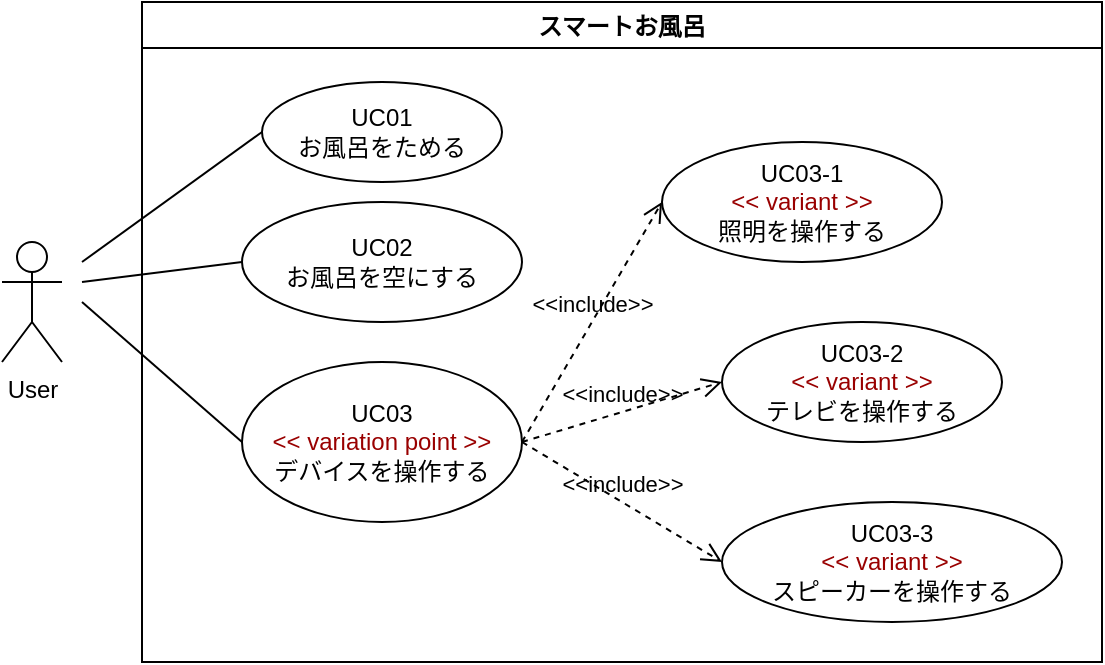 <mxfile version="15.9.6" type="github" pages="4">
  <diagram id="tOl0ABkByHtshgWfH36g" name="Use case">
    <mxGraphModel dx="1422" dy="762" grid="1" gridSize="10" guides="1" tooltips="1" connect="1" arrows="1" fold="1" page="1" pageScale="1" pageWidth="827" pageHeight="1169" math="0" shadow="0">
      <root>
        <mxCell id="6ccSIB_XnEU-StcTXxv1-0" />
        <mxCell id="6ccSIB_XnEU-StcTXxv1-1" parent="6ccSIB_XnEU-StcTXxv1-0" />
        <mxCell id="6ccSIB_XnEU-StcTXxv1-2" value="スマートお風呂" style="swimlane;" parent="6ccSIB_XnEU-StcTXxv1-1" vertex="1">
          <mxGeometry x="170" y="30" width="480" height="330" as="geometry" />
        </mxCell>
        <mxCell id="6ccSIB_XnEU-StcTXxv1-6" value="UC01&lt;br&gt;お風呂をためる" style="ellipse;whiteSpace=wrap;html=1;" parent="6ccSIB_XnEU-StcTXxv1-2" vertex="1">
          <mxGeometry x="60" y="40" width="120" height="50" as="geometry" />
        </mxCell>
        <mxCell id="6ccSIB_XnEU-StcTXxv1-7" value="UC02&lt;br&gt;お風呂を空にする" style="ellipse;whiteSpace=wrap;html=1;" parent="6ccSIB_XnEU-StcTXxv1-2" vertex="1">
          <mxGeometry x="50" y="100" width="140" height="60" as="geometry" />
        </mxCell>
        <mxCell id="6ccSIB_XnEU-StcTXxv1-8" value="UC03&lt;br&gt;&lt;font color=&quot;#990000&quot;&gt;&amp;lt;&amp;lt; variation point &amp;gt;&amp;gt;&lt;/font&gt;&lt;br&gt;デバイスを操作する" style="ellipse;whiteSpace=wrap;html=1;" parent="6ccSIB_XnEU-StcTXxv1-2" vertex="1">
          <mxGeometry x="50" y="180" width="140" height="80" as="geometry" />
        </mxCell>
        <mxCell id="6ccSIB_XnEU-StcTXxv1-14" value="&lt;font color=&quot;#000000&quot;&gt;UC03-1&lt;/font&gt;&lt;br&gt;&amp;lt;&amp;lt; variant &amp;gt;&amp;gt;&lt;br&gt;&lt;font color=&quot;#000000&quot;&gt;照明を操作する&lt;/font&gt;" style="ellipse;whiteSpace=wrap;html=1;fontColor=#990000;" parent="6ccSIB_XnEU-StcTXxv1-2" vertex="1">
          <mxGeometry x="260" y="70" width="140" height="60" as="geometry" />
        </mxCell>
        <mxCell id="6ccSIB_XnEU-StcTXxv1-19" value="&lt;font color=&quot;#000000&quot;&gt;UC03-2&lt;/font&gt;&lt;br&gt;&amp;lt;&amp;lt; variant &amp;gt;&amp;gt;&lt;br&gt;&lt;font color=&quot;#000000&quot;&gt;テレビを操作する&lt;/font&gt;" style="ellipse;whiteSpace=wrap;html=1;fontColor=#990000;" parent="6ccSIB_XnEU-StcTXxv1-2" vertex="1">
          <mxGeometry x="290" y="160" width="140" height="60" as="geometry" />
        </mxCell>
        <mxCell id="6ccSIB_XnEU-StcTXxv1-21" value="&lt;font color=&quot;#000000&quot;&gt;UC03-3&lt;/font&gt;&lt;br&gt;&amp;lt;&amp;lt; variant &amp;gt;&amp;gt;&lt;br&gt;&lt;font color=&quot;#000000&quot;&gt;スピーカーを操作する&lt;/font&gt;" style="ellipse;whiteSpace=wrap;html=1;fontColor=#990000;" parent="6ccSIB_XnEU-StcTXxv1-2" vertex="1">
          <mxGeometry x="290" y="250" width="170" height="60" as="geometry" />
        </mxCell>
        <mxCell id="dPjSfOcP8zVvjP9GSWTh-0" value="&amp;lt;&amp;lt;include&amp;gt;&amp;gt;" style="endArrow=open;startArrow=none;endFill=0;startFill=0;endSize=8;html=1;verticalAlign=bottom;dashed=1;labelBackgroundColor=none;rounded=0;exitX=1;exitY=0.5;exitDx=0;exitDy=0;entryX=0;entryY=0.5;entryDx=0;entryDy=0;" parent="6ccSIB_XnEU-StcTXxv1-2" source="6ccSIB_XnEU-StcTXxv1-8" target="6ccSIB_XnEU-StcTXxv1-14" edge="1">
          <mxGeometry width="160" relative="1" as="geometry">
            <mxPoint x="160" y="360" as="sourcePoint" />
            <mxPoint x="320" y="360" as="targetPoint" />
          </mxGeometry>
        </mxCell>
        <mxCell id="dPjSfOcP8zVvjP9GSWTh-2" value="&amp;lt;&amp;lt;include&amp;gt;&amp;gt;" style="endArrow=open;startArrow=none;endFill=0;startFill=0;endSize=8;html=1;verticalAlign=bottom;dashed=1;labelBackgroundColor=none;rounded=0;exitX=1;exitY=0.5;exitDx=0;exitDy=0;entryX=0;entryY=0.5;entryDx=0;entryDy=0;" parent="6ccSIB_XnEU-StcTXxv1-2" source="6ccSIB_XnEU-StcTXxv1-8" target="6ccSIB_XnEU-StcTXxv1-21" edge="1">
          <mxGeometry width="160" relative="1" as="geometry">
            <mxPoint x="210" y="240" as="sourcePoint" />
            <mxPoint x="280" y="120" as="targetPoint" />
          </mxGeometry>
        </mxCell>
        <mxCell id="6ccSIB_XnEU-StcTXxv1-3" value="User" style="shape=umlActor;verticalLabelPosition=bottom;verticalAlign=top;html=1;outlineConnect=0;" parent="6ccSIB_XnEU-StcTXxv1-1" vertex="1">
          <mxGeometry x="100" y="150" width="30" height="60" as="geometry" />
        </mxCell>
        <mxCell id="6ccSIB_XnEU-StcTXxv1-10" value="" style="endArrow=none;html=1;rounded=0;entryX=0;entryY=0.5;entryDx=0;entryDy=0;" parent="6ccSIB_XnEU-StcTXxv1-1" target="6ccSIB_XnEU-StcTXxv1-6" edge="1">
          <mxGeometry width="50" height="50" relative="1" as="geometry">
            <mxPoint x="140" y="160" as="sourcePoint" />
            <mxPoint x="440" y="100" as="targetPoint" />
          </mxGeometry>
        </mxCell>
        <mxCell id="6ccSIB_XnEU-StcTXxv1-11" value="" style="endArrow=none;html=1;rounded=0;entryX=0;entryY=0.5;entryDx=0;entryDy=0;" parent="6ccSIB_XnEU-StcTXxv1-1" target="6ccSIB_XnEU-StcTXxv1-7" edge="1">
          <mxGeometry width="50" height="50" relative="1" as="geometry">
            <mxPoint x="140" y="170" as="sourcePoint" />
            <mxPoint x="440" y="100" as="targetPoint" />
          </mxGeometry>
        </mxCell>
        <mxCell id="6ccSIB_XnEU-StcTXxv1-12" value="" style="endArrow=none;html=1;rounded=0;exitX=0;exitY=0.5;exitDx=0;exitDy=0;" parent="6ccSIB_XnEU-StcTXxv1-1" source="6ccSIB_XnEU-StcTXxv1-8" edge="1">
          <mxGeometry width="50" height="50" relative="1" as="geometry">
            <mxPoint x="390" y="150" as="sourcePoint" />
            <mxPoint x="140" y="180" as="targetPoint" />
          </mxGeometry>
        </mxCell>
        <mxCell id="dPjSfOcP8zVvjP9GSWTh-1" value="&amp;lt;&amp;lt;include&amp;gt;&amp;gt;" style="endArrow=open;startArrow=none;endFill=0;startFill=0;endSize=8;html=1;verticalAlign=bottom;dashed=1;labelBackgroundColor=none;rounded=0;entryX=0;entryY=0.5;entryDx=0;entryDy=0;" parent="6ccSIB_XnEU-StcTXxv1-1" target="6ccSIB_XnEU-StcTXxv1-19" edge="1">
          <mxGeometry width="160" relative="1" as="geometry">
            <mxPoint x="360" y="250" as="sourcePoint" />
            <mxPoint x="440" y="140" as="targetPoint" />
          </mxGeometry>
        </mxCell>
      </root>
    </mxGraphModel>
  </diagram>
  <diagram id="C5RBs43oDa-KdzZeNtuy" name="flow chart">
    <mxGraphModel dx="1422" dy="762" grid="1" gridSize="10" guides="1" tooltips="1" connect="1" arrows="1" fold="1" page="1" pageScale="1" pageWidth="827" pageHeight="1169" math="0" shadow="0">
      <root>
        <mxCell id="WIyWlLk6GJQsqaUBKTNV-0" />
        <mxCell id="WIyWlLk6GJQsqaUBKTNV-1" parent="WIyWlLk6GJQsqaUBKTNV-0" />
        <mxCell id="WIyWlLk6GJQsqaUBKTNV-4" value="Yes" style="rounded=0;html=1;jettySize=auto;orthogonalLoop=1;fontSize=11;endArrow=block;endFill=0;endSize=8;strokeWidth=1;shadow=0;labelBackgroundColor=none;edgeStyle=orthogonalEdgeStyle;" parent="WIyWlLk6GJQsqaUBKTNV-1" source="WIyWlLk6GJQsqaUBKTNV-6" edge="1">
          <mxGeometry y="20" relative="1" as="geometry">
            <mxPoint as="offset" />
            <mxPoint x="590" y="520" as="targetPoint" />
          </mxGeometry>
        </mxCell>
        <mxCell id="WIyWlLk6GJQsqaUBKTNV-5" value="No" style="edgeStyle=orthogonalEdgeStyle;rounded=0;html=1;jettySize=auto;orthogonalLoop=1;fontSize=11;endArrow=block;endFill=0;endSize=8;strokeWidth=1;shadow=0;labelBackgroundColor=none;" parent="WIyWlLk6GJQsqaUBKTNV-1" source="WIyWlLk6GJQsqaUBKTNV-6" target="WIyWlLk6GJQsqaUBKTNV-7" edge="1">
          <mxGeometry y="10" relative="1" as="geometry">
            <mxPoint as="offset" />
          </mxGeometry>
        </mxCell>
        <mxCell id="WIyWlLk6GJQsqaUBKTNV-6" value="ｎ≦5？" style="rhombus;whiteSpace=wrap;html=1;shadow=0;fontFamily=Helvetica;fontSize=12;align=center;strokeWidth=1;spacing=6;spacingTop=-4;" parent="WIyWlLk6GJQsqaUBKTNV-1" vertex="1">
          <mxGeometry x="540" y="400" width="100" height="80" as="geometry" />
        </mxCell>
        <mxCell id="WIyWlLk6GJQsqaUBKTNV-7" value="ブザーを鳴らす" style="rounded=1;whiteSpace=wrap;html=1;fontSize=12;glass=0;strokeWidth=1;shadow=0;" parent="WIyWlLk6GJQsqaUBKTNV-1" vertex="1">
          <mxGeometry x="690" y="420" width="120" height="40" as="geometry" />
        </mxCell>
        <mxCell id="WIyWlLk6GJQsqaUBKTNV-8" value="Yes" style="rounded=0;html=1;jettySize=auto;orthogonalLoop=1;fontSize=11;endArrow=block;endFill=0;endSize=8;strokeWidth=1;shadow=0;labelBackgroundColor=none;edgeStyle=orthogonalEdgeStyle;" parent="WIyWlLk6GJQsqaUBKTNV-1" edge="1">
          <mxGeometry y="20" relative="1" as="geometry">
            <mxPoint as="offset" />
            <mxPoint x="590" y="680" as="sourcePoint" />
            <mxPoint x="590" y="740" as="targetPoint" />
          </mxGeometry>
        </mxCell>
        <mxCell id="a-mf5xK-BU-butNcgJY_-0" value="" style="rounded=0;html=1;jettySize=auto;orthogonalLoop=1;fontSize=11;endArrow=block;endFill=0;endSize=8;strokeWidth=1;shadow=0;labelBackgroundColor=none;edgeStyle=orthogonalEdgeStyle;exitX=0.5;exitY=0;exitDx=0;exitDy=0;entryX=0.5;entryY=1;entryDx=0;entryDy=0;" parent="WIyWlLk6GJQsqaUBKTNV-1" source="WIyWlLk6GJQsqaUBKTNV-7" target="a-mf5xK-BU-butNcgJY_-14" edge="1">
          <mxGeometry relative="1" as="geometry">
            <mxPoint x="600" y="300" as="sourcePoint" />
            <mxPoint x="590" y="170" as="targetPoint" />
            <Array as="points" />
          </mxGeometry>
        </mxCell>
        <mxCell id="a-mf5xK-BU-butNcgJY_-1" value="" style="rounded=0;html=1;jettySize=auto;orthogonalLoop=1;fontSize=11;endArrow=block;endFill=0;endSize=8;strokeWidth=1;shadow=0;labelBackgroundColor=none;edgeStyle=orthogonalEdgeStyle;entryX=0.5;entryY=0;entryDx=0;entryDy=0;" parent="WIyWlLk6GJQsqaUBKTNV-1" target="a-mf5xK-BU-butNcgJY_-60" edge="1">
          <mxGeometry relative="1" as="geometry">
            <mxPoint x="590" y="80" as="sourcePoint" />
            <mxPoint x="590" y="250" as="targetPoint" />
          </mxGeometry>
        </mxCell>
        <mxCell id="a-mf5xK-BU-butNcgJY_-7" value="ｎ番目のLED点灯" style="rounded=1;whiteSpace=wrap;html=1;fontSize=12;glass=0;strokeWidth=1;shadow=0;" parent="WIyWlLk6GJQsqaUBKTNV-1" vertex="1">
          <mxGeometry x="530" y="520" width="120" height="40" as="geometry" />
        </mxCell>
        <mxCell id="a-mf5xK-BU-butNcgJY_-8" value="" style="rounded=0;html=1;jettySize=auto;orthogonalLoop=1;fontSize=11;endArrow=block;endFill=0;endSize=8;strokeWidth=1;shadow=0;labelBackgroundColor=none;edgeStyle=orthogonalEdgeStyle;exitX=0;exitY=0.5;exitDx=0;exitDy=0;entryX=0;entryY=0.5;entryDx=0;entryDy=0;" parent="WIyWlLk6GJQsqaUBKTNV-1" source="a-mf5xK-BU-butNcgJY_-9" target="a-mf5xK-BU-butNcgJY_-60" edge="1">
          <mxGeometry relative="1" as="geometry">
            <mxPoint x="760" y="370" as="sourcePoint" />
            <mxPoint x="530" y="270" as="targetPoint" />
            <Array as="points">
              <mxPoint x="430" y="640" />
              <mxPoint x="430" y="250" />
            </Array>
          </mxGeometry>
        </mxCell>
        <mxCell id="a-mf5xK-BU-butNcgJY_-11" value="No" style="edgeLabel;html=1;align=center;verticalAlign=middle;resizable=0;points=[];" parent="a-mf5xK-BU-butNcgJY_-8" vertex="1" connectable="0">
          <mxGeometry x="-0.892" y="2" relative="1" as="geometry">
            <mxPoint as="offset" />
          </mxGeometry>
        </mxCell>
        <mxCell id="a-mf5xK-BU-butNcgJY_-9" value="3秒経った？" style="rhombus;whiteSpace=wrap;html=1;shadow=0;fontFamily=Helvetica;fontSize=12;align=center;strokeWidth=1;spacing=6;spacingTop=-4;" parent="WIyWlLk6GJQsqaUBKTNV-1" vertex="1">
          <mxGeometry x="540" y="600" width="100" height="80" as="geometry" />
        </mxCell>
        <mxCell id="a-mf5xK-BU-butNcgJY_-10" value="" style="rounded=0;html=1;jettySize=auto;orthogonalLoop=1;fontSize=11;endArrow=block;endFill=0;endSize=8;strokeWidth=1;shadow=0;labelBackgroundColor=none;edgeStyle=orthogonalEdgeStyle;exitX=0.5;exitY=1;exitDx=0;exitDy=0;entryX=0.5;entryY=0;entryDx=0;entryDy=0;" parent="WIyWlLk6GJQsqaUBKTNV-1" source="a-mf5xK-BU-butNcgJY_-7" target="a-mf5xK-BU-butNcgJY_-9" edge="1">
          <mxGeometry relative="1" as="geometry">
            <mxPoint x="600" y="360" as="sourcePoint" />
            <mxPoint x="600" y="410" as="targetPoint" />
          </mxGeometry>
        </mxCell>
        <mxCell id="a-mf5xK-BU-butNcgJY_-13" value="チェック開始" style="ellipse;whiteSpace=wrap;html=1;" parent="WIyWlLk6GJQsqaUBKTNV-1" vertex="1">
          <mxGeometry x="540" y="50" width="100" height="30" as="geometry" />
        </mxCell>
        <mxCell id="-Uq5ks_KmKbqLNOeUf3G-6" style="edgeStyle=orthogonalEdgeStyle;rounded=0;orthogonalLoop=1;jettySize=auto;html=1;exitX=0.5;exitY=0;exitDx=0;exitDy=0;labelBackgroundColor=#FFFFFF;fontSize=12;endArrow=block;endFill=0;endSize=8;" parent="WIyWlLk6GJQsqaUBKTNV-1" source="a-mf5xK-BU-butNcgJY_-14" edge="1">
          <mxGeometry relative="1" as="geometry">
            <mxPoint x="590" y="170" as="targetPoint" />
            <Array as="points">
              <mxPoint x="750" y="170" />
            </Array>
          </mxGeometry>
        </mxCell>
        <mxCell id="a-mf5xK-BU-butNcgJY_-14" value="ｎ←０" style="shape=parallelogram;html=1;strokeWidth=1;perimeter=parallelogramPerimeter;whiteSpace=wrap;rounded=1;arcSize=12;size=0.23;" parent="WIyWlLk6GJQsqaUBKTNV-1" vertex="1">
          <mxGeometry x="690" y="340" width="120" height="40" as="geometry" />
        </mxCell>
        <mxCell id="a-mf5xK-BU-butNcgJY_-62" style="edgeStyle=orthogonalEdgeStyle;rounded=0;orthogonalLoop=1;jettySize=auto;html=1;exitX=0.5;exitY=1;exitDx=0;exitDy=0;entryX=0.5;entryY=0;entryDx=0;entryDy=0;fontSize=12;endArrow=block;endFill=0;" parent="WIyWlLk6GJQsqaUBKTNV-1" source="a-mf5xK-BU-butNcgJY_-15" target="WIyWlLk6GJQsqaUBKTNV-6" edge="1">
          <mxGeometry relative="1" as="geometry" />
        </mxCell>
        <mxCell id="a-mf5xK-BU-butNcgJY_-15" value="ｎ←ｎ＋１" style="shape=parallelogram;html=1;strokeWidth=1;perimeter=parallelogramPerimeter;whiteSpace=wrap;rounded=1;arcSize=12;size=0.23;" parent="WIyWlLk6GJQsqaUBKTNV-1" vertex="1">
          <mxGeometry x="530" y="340" width="120" height="40" as="geometry" />
        </mxCell>
        <mxCell id="a-mf5xK-BU-butNcgJY_-16" value="チェック終了" style="ellipse;whiteSpace=wrap;html=1;" parent="WIyWlLk6GJQsqaUBKTNV-1" vertex="1">
          <mxGeometry x="540" y="740" width="100" height="30" as="geometry" />
        </mxCell>
        <mxCell id="a-mf5xK-BU-butNcgJY_-18" value="ｎ←０" style="shape=parallelogram;html=1;strokeWidth=1;perimeter=parallelogramPerimeter;whiteSpace=wrap;rounded=1;arcSize=12;size=0.23;" parent="WIyWlLk6GJQsqaUBKTNV-1" vertex="1">
          <mxGeometry x="530" y="110" width="120" height="40" as="geometry" />
        </mxCell>
        <mxCell id="a-mf5xK-BU-butNcgJY_-27" style="edgeStyle=orthogonalEdgeStyle;rounded=0;orthogonalLoop=1;jettySize=auto;html=1;exitX=0.5;exitY=1;exitDx=0;exitDy=0;entryX=0.5;entryY=0;entryDx=0;entryDy=0;endArrow=block;endFill=0;entryPerimeter=0;" parent="WIyWlLk6GJQsqaUBKTNV-1" source="a-mf5xK-BU-butNcgJY_-24" target="a-mf5xK-BU-butNcgJY_-30" edge="1">
          <mxGeometry relative="1" as="geometry" />
        </mxCell>
        <mxCell id="a-mf5xK-BU-butNcgJY_-24" value="起動" style="ellipse;whiteSpace=wrap;html=1;strokeColor=default;strokeWidth=1;" parent="WIyWlLk6GJQsqaUBKTNV-1" vertex="1">
          <mxGeometry x="135" y="50" width="70" height="30" as="geometry" />
        </mxCell>
        <mxCell id="a-mf5xK-BU-butNcgJY_-29" style="edgeStyle=orthogonalEdgeStyle;rounded=0;orthogonalLoop=1;jettySize=auto;html=1;exitX=0.5;exitY=1;exitDx=0;exitDy=0;entryX=0.5;entryY=0;entryDx=0;entryDy=0;endArrow=block;endFill=0;" parent="WIyWlLk6GJQsqaUBKTNV-1" source="a-mf5xK-BU-butNcgJY_-26" target="a-mf5xK-BU-butNcgJY_-52" edge="1">
          <mxGeometry relative="1" as="geometry">
            <mxPoint x="242.5" y="420" as="targetPoint" />
          </mxGeometry>
        </mxCell>
        <mxCell id="a-mf5xK-BU-butNcgJY_-26" value="拍手回数&lt;br&gt;チェック" style="shape=process;whiteSpace=wrap;html=1;backgroundOutline=1;strokeColor=default;strokeWidth=1;" parent="WIyWlLk6GJQsqaUBKTNV-1" vertex="1">
          <mxGeometry x="242.5" y="290" width="120" height="60" as="geometry" />
        </mxCell>
        <mxCell id="a-mf5xK-BU-butNcgJY_-31" style="edgeStyle=orthogonalEdgeStyle;rounded=0;orthogonalLoop=1;jettySize=auto;html=1;exitX=0.5;exitY=1;exitDx=0;exitDy=0;exitPerimeter=0;entryX=0.5;entryY=0;entryDx=0;entryDy=0;endArrow=block;endFill=0;" parent="WIyWlLk6GJQsqaUBKTNV-1" source="a-mf5xK-BU-butNcgJY_-30" target="a-mf5xK-BU-butNcgJY_-38" edge="1">
          <mxGeometry relative="1" as="geometry" />
        </mxCell>
        <mxCell id="a-mf5xK-BU-butNcgJY_-30" value="電源OFFまで繰り返し" style="strokeWidth=1;html=1;shape=mxgraph.flowchart.loop_limit;whiteSpace=wrap;" parent="WIyWlLk6GJQsqaUBKTNV-1" vertex="1">
          <mxGeometry x="67.5" y="120" width="205" height="40" as="geometry" />
        </mxCell>
        <mxCell id="a-mf5xK-BU-butNcgJY_-35" style="edgeStyle=orthogonalEdgeStyle;rounded=0;orthogonalLoop=1;jettySize=auto;html=1;exitX=0.5;exitY=0;exitDx=0;exitDy=0;exitPerimeter=0;endArrow=block;endFill=0;" parent="WIyWlLk6GJQsqaUBKTNV-1" source="a-mf5xK-BU-butNcgJY_-32" target="a-mf5xK-BU-butNcgJY_-34" edge="1">
          <mxGeometry relative="1" as="geometry" />
        </mxCell>
        <mxCell id="a-mf5xK-BU-butNcgJY_-32" value="" style="strokeWidth=1;html=1;shape=mxgraph.flowchart.loop_limit;whiteSpace=wrap;rotation=-180;" parent="WIyWlLk6GJQsqaUBKTNV-1" vertex="1">
          <mxGeometry x="70" y="650" width="200" height="30" as="geometry" />
        </mxCell>
        <mxCell id="a-mf5xK-BU-butNcgJY_-34" value="終了" style="ellipse;whiteSpace=wrap;html=1;strokeColor=default;strokeWidth=1;" parent="WIyWlLk6GJQsqaUBKTNV-1" vertex="1">
          <mxGeometry x="135" y="720" width="70" height="30" as="geometry" />
        </mxCell>
        <mxCell id="a-mf5xK-BU-butNcgJY_-36" value="&lt;b&gt;&lt;font style=&quot;font-size: 15px&quot;&gt;全体のフローチャート&lt;/font&gt;&lt;/b&gt;" style="text;html=1;strokeColor=none;fillColor=none;align=center;verticalAlign=middle;whiteSpace=wrap;rounded=0;" parent="WIyWlLk6GJQsqaUBKTNV-1" vertex="1">
          <mxGeometry x="90" y="10" width="160" height="30" as="geometry" />
        </mxCell>
        <mxCell id="a-mf5xK-BU-butNcgJY_-37" value="&lt;b&gt;&lt;font style=&quot;font-size: 15px&quot;&gt;拍手回数チェック&lt;/font&gt;&lt;/b&gt;" style="text;html=1;strokeColor=none;fillColor=none;align=center;verticalAlign=middle;whiteSpace=wrap;rounded=0;" parent="WIyWlLk6GJQsqaUBKTNV-1" vertex="1">
          <mxGeometry x="510" y="10" width="160" height="30" as="geometry" />
        </mxCell>
        <mxCell id="a-mf5xK-BU-butNcgJY_-40" value="&lt;font style=&quot;font-size: 12px&quot;&gt;Yes&lt;/font&gt;" style="edgeStyle=orthogonalEdgeStyle;rounded=0;orthogonalLoop=1;jettySize=auto;html=1;exitX=1;exitY=0.5;exitDx=0;exitDy=0;entryX=0.5;entryY=0;entryDx=0;entryDy=0;fontSize=15;endArrow=block;endFill=0;" parent="WIyWlLk6GJQsqaUBKTNV-1" source="a-mf5xK-BU-butNcgJY_-38" target="a-mf5xK-BU-butNcgJY_-26" edge="1">
          <mxGeometry x="-0.409" relative="1" as="geometry">
            <mxPoint x="290" y="290" as="targetPoint" />
            <mxPoint as="offset" />
          </mxGeometry>
        </mxCell>
        <mxCell id="a-mf5xK-BU-butNcgJY_-50" style="edgeStyle=orthogonalEdgeStyle;rounded=0;orthogonalLoop=1;jettySize=auto;html=1;exitX=0.5;exitY=1;exitDx=0;exitDy=0;fontSize=12;endArrow=block;endFill=0;entryX=0.5;entryY=0;entryDx=0;entryDy=0;" parent="WIyWlLk6GJQsqaUBKTNV-1" source="a-mf5xK-BU-butNcgJY_-38" target="a-mf5xK-BU-butNcgJY_-53" edge="1">
          <mxGeometry relative="1" as="geometry">
            <mxPoint x="157.5" y="470" as="targetPoint" />
          </mxGeometry>
        </mxCell>
        <mxCell id="a-mf5xK-BU-butNcgJY_-51" value="No" style="edgeLabel;html=1;align=center;verticalAlign=middle;resizable=0;points=[];fontSize=12;" parent="a-mf5xK-BU-butNcgJY_-50" vertex="1" connectable="0">
          <mxGeometry x="-0.65" relative="1" as="geometry">
            <mxPoint as="offset" />
          </mxGeometry>
        </mxCell>
        <mxCell id="a-mf5xK-BU-butNcgJY_-38" value="拍手された？" style="rhombus;whiteSpace=wrap;html=1;shadow=0;fontFamily=Helvetica;fontSize=12;align=center;strokeWidth=1;spacing=6;spacingTop=-4;" parent="WIyWlLk6GJQsqaUBKTNV-1" vertex="1">
          <mxGeometry x="108.75" y="190" width="122.5" height="80" as="geometry" />
        </mxCell>
        <mxCell id="a-mf5xK-BU-butNcgJY_-54" style="edgeStyle=orthogonalEdgeStyle;rounded=0;orthogonalLoop=1;jettySize=auto;html=1;exitX=0.5;exitY=1;exitDx=0;exitDy=0;entryX=0.5;entryY=0;entryDx=0;entryDy=0;fontSize=12;endArrow=block;endFill=0;" parent="WIyWlLk6GJQsqaUBKTNV-1" source="a-mf5xK-BU-butNcgJY_-52" target="a-mf5xK-BU-butNcgJY_-53" edge="1">
          <mxGeometry relative="1" as="geometry" />
        </mxCell>
        <mxCell id="a-mf5xK-BU-butNcgJY_-52" value="&lt;span&gt;各デバイスの&lt;/span&gt;&lt;br&gt;&lt;span&gt;状態切り替え&lt;/span&gt;" style="rounded=1;whiteSpace=wrap;html=1;fontSize=12;strokeColor=default;strokeWidth=1;" parent="WIyWlLk6GJQsqaUBKTNV-1" vertex="1">
          <mxGeometry x="242.5" y="380" width="120" height="50" as="geometry" />
        </mxCell>
        <mxCell id="a-mf5xK-BU-butNcgJY_-56" style="edgeStyle=orthogonalEdgeStyle;rounded=0;orthogonalLoop=1;jettySize=auto;html=1;exitX=1;exitY=0.5;exitDx=0;exitDy=0;entryX=0.5;entryY=0;entryDx=0;entryDy=0;fontSize=12;endArrow=block;endFill=0;" parent="WIyWlLk6GJQsqaUBKTNV-1" source="a-mf5xK-BU-butNcgJY_-53" target="a-mf5xK-BU-butNcgJY_-55" edge="1">
          <mxGeometry relative="1" as="geometry" />
        </mxCell>
        <mxCell id="a-mf5xK-BU-butNcgJY_-57" value="Yes" style="edgeLabel;html=1;align=center;verticalAlign=middle;resizable=0;points=[];fontSize=12;" parent="a-mf5xK-BU-butNcgJY_-56" vertex="1" connectable="0">
          <mxGeometry x="-0.234" y="-2" relative="1" as="geometry">
            <mxPoint x="1" as="offset" />
          </mxGeometry>
        </mxCell>
        <mxCell id="a-mf5xK-BU-butNcgJY_-58" value="No" style="edgeStyle=orthogonalEdgeStyle;rounded=0;orthogonalLoop=1;jettySize=auto;html=1;exitX=0.5;exitY=1;exitDx=0;exitDy=0;entryX=0.5;entryY=1;entryDx=0;entryDy=0;entryPerimeter=0;fontSize=12;endArrow=block;endFill=0;" parent="WIyWlLk6GJQsqaUBKTNV-1" source="a-mf5xK-BU-butNcgJY_-53" target="a-mf5xK-BU-butNcgJY_-32" edge="1">
          <mxGeometry relative="1" as="geometry" />
        </mxCell>
        <mxCell id="a-mf5xK-BU-butNcgJY_-53" value="お湯の量 ≧ HIGH ？" style="rhombus;whiteSpace=wrap;html=1;shadow=0;fontFamily=Helvetica;fontSize=12;align=center;strokeWidth=1;spacing=6;spacingTop=-4;" parent="WIyWlLk6GJQsqaUBKTNV-1" vertex="1">
          <mxGeometry x="85" y="480" width="170" height="80" as="geometry" />
        </mxCell>
        <mxCell id="a-mf5xK-BU-butNcgJY_-59" style="edgeStyle=orthogonalEdgeStyle;rounded=0;orthogonalLoop=1;jettySize=auto;html=1;exitX=0.5;exitY=1;exitDx=0;exitDy=0;entryX=0.463;entryY=0.967;entryDx=0;entryDy=0;entryPerimeter=0;fontSize=12;endArrow=block;endFill=0;" parent="WIyWlLk6GJQsqaUBKTNV-1" source="a-mf5xK-BU-butNcgJY_-55" target="a-mf5xK-BU-butNcgJY_-32" edge="1">
          <mxGeometry relative="1" as="geometry" />
        </mxCell>
        <mxCell id="a-mf5xK-BU-butNcgJY_-55" value="お湯を止める" style="rounded=1;whiteSpace=wrap;html=1;fontSize=12;glass=0;strokeWidth=1;shadow=0;" parent="WIyWlLk6GJQsqaUBKTNV-1" vertex="1">
          <mxGeometry x="242.5" y="560" width="120" height="40" as="geometry" />
        </mxCell>
        <mxCell id="a-mf5xK-BU-butNcgJY_-61" value="Yes" style="edgeStyle=orthogonalEdgeStyle;rounded=0;orthogonalLoop=1;jettySize=auto;html=1;exitX=0.5;exitY=1;exitDx=0;exitDy=0;entryX=0.5;entryY=0;entryDx=0;entryDy=0;fontSize=12;endArrow=block;endFill=0;" parent="WIyWlLk6GJQsqaUBKTNV-1" source="a-mf5xK-BU-butNcgJY_-60" target="a-mf5xK-BU-butNcgJY_-15" edge="1">
          <mxGeometry relative="1" as="geometry" />
        </mxCell>
        <mxCell id="a-mf5xK-BU-butNcgJY_-63" style="edgeStyle=orthogonalEdgeStyle;rounded=0;orthogonalLoop=1;jettySize=auto;html=1;exitX=1;exitY=0.5;exitDx=0;exitDy=0;fontSize=12;endArrow=block;endFill=0;endSize=8;" parent="WIyWlLk6GJQsqaUBKTNV-1" source="a-mf5xK-BU-butNcgJY_-60" edge="1">
          <mxGeometry relative="1" as="geometry">
            <mxPoint x="590" y="180" as="targetPoint" />
            <Array as="points">
              <mxPoint x="740" y="250" />
              <mxPoint x="740" y="180" />
            </Array>
          </mxGeometry>
        </mxCell>
        <mxCell id="a-mf5xK-BU-butNcgJY_-64" value="No" style="edgeLabel;html=1;align=center;verticalAlign=middle;resizable=0;points=[];fontSize=12;" parent="a-mf5xK-BU-butNcgJY_-63" vertex="1" connectable="0">
          <mxGeometry x="-0.5" relative="1" as="geometry">
            <mxPoint x="-35" as="offset" />
          </mxGeometry>
        </mxCell>
        <mxCell id="a-mf5xK-BU-butNcgJY_-60" value="音センサ&lt;br&gt;超音波センサ&lt;br&gt;反応あり？" style="rhombus;whiteSpace=wrap;html=1;shadow=0;fontFamily=Helvetica;fontSize=12;align=center;strokeWidth=1;spacing=6;spacingTop=-4;" parent="WIyWlLk6GJQsqaUBKTNV-1" vertex="1">
          <mxGeometry x="520" y="210" width="140" height="80" as="geometry" />
        </mxCell>
        <mxCell id="-Uq5ks_KmKbqLNOeUf3G-8" value="&lt;h1&gt;&lt;font style=&quot;font-size: 15px&quot;&gt;各デバイスの状態切り替え&lt;/font&gt;&lt;/h1&gt;&lt;p&gt;拍手回数ｎ&lt;/p&gt;&lt;p&gt;&lt;/p&gt;&lt;ol&gt;&lt;li&gt;浴室の電気をつける&lt;/li&gt;&lt;li&gt;お湯を出す・止める&lt;/li&gt;&lt;li&gt;テレビON・OFF&lt;/li&gt;&lt;li&gt;音楽ON・OFF&lt;/li&gt;&lt;li&gt;すべて初期化&lt;/li&gt;&lt;/ol&gt;&lt;div&gt;お湯の量がHIGHの時は、命令があってもお湯を出さない。&lt;/div&gt;&lt;div&gt;音楽は命令があるまで止まらない。&lt;/div&gt;&lt;p&gt;&lt;/p&gt;" style="text;html=1;spacing=5;spacingTop=-20;whiteSpace=wrap;overflow=hidden;rounded=0;labelBackgroundColor=none;fontSize=12;strokeColor=default;labelBorderColor=none;" parent="WIyWlLk6GJQsqaUBKTNV-1" vertex="1">
          <mxGeometry x="40" y="910" width="393.75" height="210" as="geometry" />
        </mxCell>
        <mxCell id="FZ6VrvXPmKXO-afzFe9K-4" style="edgeStyle=orthogonalEdgeStyle;rounded=0;orthogonalLoop=1;jettySize=auto;html=1;exitX=1;exitY=0.5;exitDx=0;exitDy=0;entryX=0;entryY=0.25;entryDx=0;entryDy=0;" parent="WIyWlLk6GJQsqaUBKTNV-1" source="FZ6VrvXPmKXO-afzFe9K-0" target="FZ6VrvXPmKXO-afzFe9K-3" edge="1">
          <mxGeometry relative="1" as="geometry" />
        </mxCell>
        <mxCell id="FZ6VrvXPmKXO-afzFe9K-0" value="" style="ellipse;fillColor=#000000;strokeColor=none;" parent="WIyWlLk6GJQsqaUBKTNV-1" vertex="1">
          <mxGeometry x="450" y="910" width="20" height="20" as="geometry" />
        </mxCell>
        <mxCell id="FZ6VrvXPmKXO-afzFe9K-1" value="" style="ellipse;html=1;shape=endState;fillColor=#000000;strokeColor=#000000;" parent="WIyWlLk6GJQsqaUBKTNV-1" vertex="1">
          <mxGeometry x="450" y="930" width="20" height="20" as="geometry" />
        </mxCell>
        <mxCell id="FZ6VrvXPmKXO-afzFe9K-6" style="edgeStyle=orthogonalEdgeStyle;rounded=0;orthogonalLoop=1;jettySize=auto;html=1;exitX=0;exitY=0.75;exitDx=0;exitDy=0;entryX=1;entryY=0.5;entryDx=0;entryDy=0;" parent="WIyWlLk6GJQsqaUBKTNV-1" source="FZ6VrvXPmKXO-afzFe9K-3" target="FZ6VrvXPmKXO-afzFe9K-1" edge="1">
          <mxGeometry relative="1" as="geometry" />
        </mxCell>
        <mxCell id="FZ6VrvXPmKXO-afzFe9K-3" value="CLOSE" style="html=1;align=center;verticalAlign=top;rounded=1;absoluteArcSize=1;arcSize=10;dashed=0;strokeColor=default;" parent="WIyWlLk6GJQsqaUBKTNV-1" vertex="1">
          <mxGeometry x="505" y="910" width="80" height="40" as="geometry" />
        </mxCell>
        <mxCell id="FZ6VrvXPmKXO-afzFe9K-7" value="OPEN" style="html=1;align=center;verticalAlign=top;rounded=1;absoluteArcSize=1;arcSize=10;dashed=0;strokeColor=default;" parent="WIyWlLk6GJQsqaUBKTNV-1" vertex="1">
          <mxGeometry x="715" y="910" width="80" height="40" as="geometry" />
        </mxCell>
        <mxCell id="FZ6VrvXPmKXO-afzFe9K-11" value="Call" style="endArrow=open;html=1;rounded=0;align=center;verticalAlign=bottom;endFill=0;labelBackgroundColor=none;exitX=1;exitY=0.25;exitDx=0;exitDy=0;entryX=0;entryY=0.25;entryDx=0;entryDy=0;" parent="WIyWlLk6GJQsqaUBKTNV-1" source="FZ6VrvXPmKXO-afzFe9K-3" target="FZ6VrvXPmKXO-afzFe9K-7" edge="1">
          <mxGeometry relative="1" as="geometry">
            <mxPoint x="535" y="1010" as="sourcePoint" />
            <mxPoint x="695" y="1010" as="targetPoint" />
          </mxGeometry>
        </mxCell>
        <mxCell id="FZ6VrvXPmKXO-afzFe9K-13" value="Call [W.level&amp;lt;HIGH]" style="endArrow=open;html=1;rounded=0;align=center;verticalAlign=bottom;endFill=0;labelBackgroundColor=none;exitX=0;exitY=0.75;exitDx=0;exitDy=0;entryX=1;entryY=0.75;entryDx=0;entryDy=0;" parent="WIyWlLk6GJQsqaUBKTNV-1" edge="1">
          <mxGeometry relative="1" as="geometry">
            <mxPoint x="715" y="940" as="sourcePoint" />
            <mxPoint x="585" y="940" as="targetPoint" />
          </mxGeometry>
        </mxCell>
        <mxCell id="FZ6VrvXPmKXO-afzFe9K-15" value="SLEEP" style="html=1;align=center;verticalAlign=top;rounded=1;absoluteArcSize=1;arcSize=10;dashed=0;strokeColor=default;" parent="WIyWlLk6GJQsqaUBKTNV-1" vertex="1">
          <mxGeometry x="615" y="990" width="80" height="40" as="geometry" />
        </mxCell>
        <mxCell id="FZ6VrvXPmKXO-afzFe9K-16" value="&lt;span style=&quot;background-color: rgb(255 , 255 , 255)&quot;&gt;Check [W.level≧HIGH]&lt;/span&gt;" style="endArrow=open;html=1;rounded=0;align=center;verticalAlign=bottom;endFill=0;labelBackgroundColor=none;exitX=0.5;exitY=1;exitDx=0;exitDy=0;entryX=1;entryY=0.5;entryDx=0;entryDy=0;" parent="WIyWlLk6GJQsqaUBKTNV-1" source="FZ6VrvXPmKXO-afzFe9K-7" target="FZ6VrvXPmKXO-afzFe9K-15" edge="1">
          <mxGeometry relative="1" as="geometry">
            <mxPoint x="725" y="950" as="sourcePoint" />
            <mxPoint x="595" y="950" as="targetPoint" />
          </mxGeometry>
        </mxCell>
        <mxCell id="FZ6VrvXPmKXO-afzFe9K-17" value="&lt;span style=&quot;background-color: rgb(255 , 255 , 255)&quot;&gt;initialize&lt;/span&gt;" style="endArrow=open;html=1;rounded=0;align=center;verticalAlign=bottom;endFill=0;labelBackgroundColor=none;exitX=0;exitY=0.5;exitDx=0;exitDy=0;entryX=0.5;entryY=1;entryDx=0;entryDy=0;" parent="WIyWlLk6GJQsqaUBKTNV-1" source="FZ6VrvXPmKXO-afzFe9K-15" target="FZ6VrvXPmKXO-afzFe9K-3" edge="1">
          <mxGeometry relative="1" as="geometry">
            <mxPoint x="595" y="930" as="sourcePoint" />
            <mxPoint x="725" y="930" as="targetPoint" />
          </mxGeometry>
        </mxCell>
        <mxCell id="FZ6VrvXPmKXO-afzFe9K-21" value="Call" style="curved=1;endArrow=classic;html=1;rounded=0;labelBackgroundColor=#FFFFFF;exitX=0.5;exitY=1;exitDx=0;exitDy=0;entryX=0.25;entryY=1;entryDx=0;entryDy=0;" parent="WIyWlLk6GJQsqaUBKTNV-1" source="FZ6VrvXPmKXO-afzFe9K-15" target="FZ6VrvXPmKXO-afzFe9K-15" edge="1">
          <mxGeometry width="50" height="50" relative="1" as="geometry">
            <mxPoint x="365" y="830" as="sourcePoint" />
            <mxPoint x="415" y="780" as="targetPoint" />
            <Array as="points">
              <mxPoint x="665" y="1050" />
              <mxPoint x="655" y="1070" />
              <mxPoint x="615" y="1060" />
            </Array>
          </mxGeometry>
        </mxCell>
        <mxCell id="FZ6VrvXPmKXO-afzFe9K-22" value="&lt;span style=&quot;font-size: 15px&quot;&gt;&lt;b&gt;サーボモータ状態遷移図&lt;/b&gt;&lt;/span&gt;" style="text;html=1;strokeColor=none;fillColor=none;align=center;verticalAlign=middle;whiteSpace=wrap;rounded=0;" parent="WIyWlLk6GJQsqaUBKTNV-1" vertex="1">
          <mxGeometry x="560" y="860" width="190" height="30" as="geometry" />
        </mxCell>
      </root>
    </mxGraphModel>
  </diagram>
  <diagram id="xkdEnGDIqZ-4uYbFrwBx" name="Memo">
    <mxGraphModel dx="1422" dy="762" grid="1" gridSize="10" guides="1" tooltips="1" connect="1" arrows="1" fold="1" page="1" pageScale="1" pageWidth="1169" pageHeight="827" math="0" shadow="0">
      <root>
        <mxCell id="1MDK5DKHOnpBH_GhgxfY-0" />
        <mxCell id="1MDK5DKHOnpBH_GhgxfY-1" parent="1MDK5DKHOnpBH_GhgxfY-0" />
        <mxCell id="1MDK5DKHOnpBH_GhgxfY-2" value="&lt;h1&gt;必要な部品&lt;/h1&gt;&lt;p&gt;&lt;/p&gt;&lt;ul&gt;&lt;li&gt;LED１個（部屋の電気）&lt;/li&gt;&lt;li&gt;LED4個（拍手回数を数える）&lt;/li&gt;&lt;li&gt;電源ブザー（アラート用）&lt;/li&gt;&lt;li&gt;サーボモータ&lt;/li&gt;&lt;li&gt;水量センサ&lt;/li&gt;&lt;li&gt;音センサ&lt;/li&gt;&lt;li&gt;モーションセンサ&lt;/li&gt;&lt;li&gt;圧電ブザー（音楽用）&lt;/li&gt;&lt;li&gt;液晶（テレビ）&lt;/li&gt;&lt;li&gt;液晶（残り時間表示）&lt;/li&gt;&lt;li&gt;可変抵抗器&lt;/li&gt;&lt;li&gt;220Ω抵抗×５&lt;/li&gt;&lt;/ul&gt;LEDをシフトレジスタで管理しようか迷ったけど、回路が複雑になるからやめた&lt;br&gt;&lt;br&gt;&lt;p&gt;&lt;/p&gt;" style="text;html=1;strokeColor=none;fillColor=none;spacing=5;spacingTop=-20;whiteSpace=wrap;overflow=hidden;rounded=0;labelBackgroundColor=#D5E8D4;fontSize=12;" parent="1MDK5DKHOnpBH_GhgxfY-1" vertex="1">
          <mxGeometry x="30" y="40" width="240" height="280" as="geometry" />
        </mxCell>
        <mxCell id="s8hUDdjLKCMQ5P49x1RI-0" value="タスク" style="swimlane;fontStyle=0;childLayout=stackLayout;horizontal=1;startSize=30;horizontalStack=0;resizeParent=1;resizeParentMax=0;resizeLast=0;collapsible=1;marginBottom=0;labelBackgroundColor=none;labelBorderColor=none;fontSize=15;strokeColor=default;strokeWidth=1;" parent="1MDK5DKHOnpBH_GhgxfY-1" vertex="1">
          <mxGeometry x="620" y="30" width="520" height="330" as="geometry" />
        </mxCell>
        <mxCell id="s8hUDdjLKCMQ5P49x1RI-1" value="モーションセンサ＋音センサで拍手検知" style="text;strokeColor=none;fillColor=none;align=left;verticalAlign=middle;spacingLeft=4;spacingRight=4;overflow=hidden;points=[[0,0.5],[1,0.5]];portConstraint=eastwest;rotatable=0;labelBackgroundColor=none;labelBorderColor=none;fontSize=15;" parent="s8hUDdjLKCMQ5P49x1RI-0" vertex="1">
          <mxGeometry y="30" width="520" height="30" as="geometry" />
        </mxCell>
        <mxCell id="s8hUDdjLKCMQ5P49x1RI-3" value="拍手回数をLEDで表示（シフトレジスタを使う）" style="text;strokeColor=none;fillColor=none;align=left;verticalAlign=middle;spacingLeft=4;spacingRight=4;overflow=hidden;points=[[0,0.5],[1,0.5]];portConstraint=eastwest;rotatable=0;labelBackgroundColor=none;labelBorderColor=none;fontSize=15;" parent="s8hUDdjLKCMQ5P49x1RI-0" vertex="1">
          <mxGeometry y="60" width="520" height="30" as="geometry" />
        </mxCell>
        <mxCell id="s8hUDdjLKCMQ5P49x1RI-2" value="上記に液晶を接続し、残り時間表示" style="text;strokeColor=none;fillColor=none;align=left;verticalAlign=middle;spacingLeft=4;spacingRight=4;overflow=hidden;points=[[0,0.5],[1,0.5]];portConstraint=eastwest;rotatable=0;labelBackgroundColor=none;labelBorderColor=none;fontSize=15;" parent="s8hUDdjLKCMQ5P49x1RI-0" vertex="1">
          <mxGeometry y="90" width="520" height="30" as="geometry" />
        </mxCell>
        <mxCell id="2WjKdWlLwfC9uc2Zd5j5-1" value="水量センサ＋サーボモータ" style="text;strokeColor=none;fillColor=none;align=left;verticalAlign=middle;spacingLeft=4;spacingRight=4;overflow=hidden;points=[[0,0.5],[1,0.5]];portConstraint=eastwest;rotatable=0;labelBackgroundColor=none;labelBorderColor=none;fontSize=15;" parent="s8hUDdjLKCMQ5P49x1RI-0" vertex="1">
          <mxGeometry y="120" width="520" height="30" as="geometry" />
        </mxCell>
        <mxCell id="2WjKdWlLwfC9uc2Zd5j5-2" value="お湯自動で止める（サーボモータ動作）" style="text;strokeColor=none;fillColor=none;align=left;verticalAlign=middle;spacingLeft=4;spacingRight=4;overflow=hidden;points=[[0,0.5],[1,0.5]];portConstraint=eastwest;rotatable=0;labelBackgroundColor=none;labelBorderColor=none;fontSize=15;" parent="s8hUDdjLKCMQ5P49x1RI-0" vertex="1">
          <mxGeometry y="150" width="520" height="30" as="geometry" />
        </mxCell>
        <mxCell id="2WjKdWlLwfC9uc2Zd5j5-4" value="電気をつける" style="text;strokeColor=none;fillColor=none;align=left;verticalAlign=middle;spacingLeft=4;spacingRight=4;overflow=hidden;points=[[0,0.5],[1,0.5]];portConstraint=eastwest;rotatable=0;labelBackgroundColor=none;labelBorderColor=none;fontSize=15;" parent="s8hUDdjLKCMQ5P49x1RI-0" vertex="1">
          <mxGeometry y="180" width="520" height="30" as="geometry" />
        </mxCell>
        <mxCell id="dPcROoC1MiJzDbtAln1M-0" value="テレビ" style="text;strokeColor=none;fillColor=none;align=left;verticalAlign=middle;spacingLeft=4;spacingRight=4;overflow=hidden;points=[[0,0.5],[1,0.5]];portConstraint=eastwest;rotatable=0;labelBackgroundColor=none;labelBorderColor=none;fontSize=15;" parent="s8hUDdjLKCMQ5P49x1RI-0" vertex="1">
          <mxGeometry y="210" width="520" height="30" as="geometry" />
        </mxCell>
        <mxCell id="2WjKdWlLwfC9uc2Zd5j5-3" value="音楽" style="text;strokeColor=none;fillColor=none;align=left;verticalAlign=middle;spacingLeft=4;spacingRight=4;overflow=hidden;points=[[0,0.5],[1,0.5]];portConstraint=eastwest;rotatable=0;labelBackgroundColor=none;labelBorderColor=none;fontSize=15;" parent="s8hUDdjLKCMQ5P49x1RI-0" vertex="1">
          <mxGeometry y="240" width="520" height="30" as="geometry" />
        </mxCell>
        <mxCell id="2WjKdWlLwfC9uc2Zd5j5-5" value="アラート機能" style="text;strokeColor=none;fillColor=none;align=left;verticalAlign=middle;spacingLeft=4;spacingRight=4;overflow=hidden;points=[[0,0.5],[1,0.5]];portConstraint=eastwest;rotatable=0;labelBackgroundColor=none;labelBorderColor=none;fontSize=15;" parent="s8hUDdjLKCMQ5P49x1RI-0" vertex="1">
          <mxGeometry y="270" width="520" height="30" as="geometry" />
        </mxCell>
        <mxCell id="2WjKdWlLwfC9uc2Zd5j5-7" value="LEDにタグ付ける、背景スタンド置く" style="text;strokeColor=none;fillColor=none;align=left;verticalAlign=middle;spacingLeft=4;spacingRight=4;overflow=hidden;points=[[0,0.5],[1,0.5]];portConstraint=eastwest;rotatable=0;labelBackgroundColor=none;labelBorderColor=none;fontSize=15;" parent="s8hUDdjLKCMQ5P49x1RI-0" vertex="1">
          <mxGeometry y="300" width="520" height="30" as="geometry" />
        </mxCell>
        <mxCell id="dPcROoC1MiJzDbtAln1M-3" value="回路" style="shape=table;startSize=30;container=1;collapsible=0;childLayout=tableLayout;fontStyle=1;align=center;pointerEvents=1;" parent="1MDK5DKHOnpBH_GhgxfY-1" vertex="1">
          <mxGeometry x="290" y="30" width="310" height="449" as="geometry" />
        </mxCell>
        <mxCell id="dPcROoC1MiJzDbtAln1M-4" value="" style="shape=partialRectangle;html=1;whiteSpace=wrap;collapsible=0;dropTarget=0;pointerEvents=0;fillColor=none;top=0;left=0;bottom=0;right=0;points=[[0,0.5],[1,0.5]];portConstraint=eastwest;" parent="dPcROoC1MiJzDbtAln1M-3" vertex="1">
          <mxGeometry y="30" width="310" height="29" as="geometry" />
        </mxCell>
        <mxCell id="dPcROoC1MiJzDbtAln1M-5" value="デバイス" style="shape=partialRectangle;html=1;whiteSpace=wrap;connectable=0;fillColor=none;top=0;left=0;bottom=0;right=0;overflow=hidden;pointerEvents=1;" parent="dPcROoC1MiJzDbtAln1M-4" vertex="1">
          <mxGeometry width="102" height="29" as="geometry">
            <mxRectangle width="102" height="29" as="alternateBounds" />
          </mxGeometry>
        </mxCell>
        <mxCell id="dPcROoC1MiJzDbtAln1M-6" value="役割" style="shape=partialRectangle;html=1;whiteSpace=wrap;connectable=0;fillColor=none;top=0;left=0;bottom=0;right=0;overflow=hidden;pointerEvents=1;" parent="dPcROoC1MiJzDbtAln1M-4" vertex="1">
          <mxGeometry x="102" width="106" height="29" as="geometry">
            <mxRectangle width="106" height="29" as="alternateBounds" />
          </mxGeometry>
        </mxCell>
        <mxCell id="dPcROoC1MiJzDbtAln1M-7" value="pin" style="shape=partialRectangle;html=1;whiteSpace=wrap;connectable=0;fillColor=none;top=0;left=0;bottom=0;right=0;overflow=hidden;pointerEvents=1;" parent="dPcROoC1MiJzDbtAln1M-4" vertex="1">
          <mxGeometry x="208" width="102" height="29" as="geometry">
            <mxRectangle width="102" height="29" as="alternateBounds" />
          </mxGeometry>
        </mxCell>
        <mxCell id="dPcROoC1MiJzDbtAln1M-8" value="" style="shape=partialRectangle;html=1;whiteSpace=wrap;collapsible=0;dropTarget=0;pointerEvents=0;fillColor=none;top=0;left=0;bottom=0;right=0;points=[[0,0.5],[1,0.5]];portConstraint=eastwest;" parent="dPcROoC1MiJzDbtAln1M-3" vertex="1">
          <mxGeometry y="59" width="310" height="39" as="geometry" />
        </mxCell>
        <mxCell id="dPcROoC1MiJzDbtAln1M-9" value="LED×5" style="shape=partialRectangle;html=1;whiteSpace=wrap;connectable=0;fillColor=none;top=0;left=0;bottom=0;right=0;overflow=hidden;pointerEvents=1;" parent="dPcROoC1MiJzDbtAln1M-8" vertex="1">
          <mxGeometry width="102" height="39" as="geometry">
            <mxRectangle width="102" height="39" as="alternateBounds" />
          </mxGeometry>
        </mxCell>
        <mxCell id="dPcROoC1MiJzDbtAln1M-10" value="デジタル出力" style="shape=partialRectangle;html=1;whiteSpace=wrap;connectable=0;fillColor=none;top=0;left=0;bottom=0;right=0;overflow=hidden;pointerEvents=1;" parent="dPcROoC1MiJzDbtAln1M-8" vertex="1">
          <mxGeometry x="102" width="106" height="39" as="geometry">
            <mxRectangle width="106" height="39" as="alternateBounds" />
          </mxGeometry>
        </mxCell>
        <mxCell id="dPcROoC1MiJzDbtAln1M-11" value="D22～D27" style="shape=partialRectangle;html=1;whiteSpace=wrap;connectable=0;fillColor=none;top=0;left=0;bottom=0;right=0;overflow=hidden;pointerEvents=1;" parent="dPcROoC1MiJzDbtAln1M-8" vertex="1">
          <mxGeometry x="208" width="102" height="39" as="geometry">
            <mxRectangle width="102" height="39" as="alternateBounds" />
          </mxGeometry>
        </mxCell>
        <mxCell id="dPcROoC1MiJzDbtAln1M-12" value="" style="shape=partialRectangle;html=1;whiteSpace=wrap;collapsible=0;dropTarget=0;pointerEvents=0;fillColor=none;top=0;left=0;bottom=0;right=0;points=[[0,0.5],[1,0.5]];portConstraint=eastwest;" parent="dPcROoC1MiJzDbtAln1M-3" vertex="1">
          <mxGeometry y="98" width="310" height="39" as="geometry" />
        </mxCell>
        <mxCell id="dPcROoC1MiJzDbtAln1M-13" value="電源ブザー" style="shape=partialRectangle;html=1;whiteSpace=wrap;connectable=0;fillColor=none;top=0;left=0;bottom=0;right=0;overflow=hidden;pointerEvents=1;" parent="dPcROoC1MiJzDbtAln1M-12" vertex="1">
          <mxGeometry width="102" height="39" as="geometry">
            <mxRectangle width="102" height="39" as="alternateBounds" />
          </mxGeometry>
        </mxCell>
        <mxCell id="dPcROoC1MiJzDbtAln1M-14" value="&lt;span style=&quot;color: rgb(0 , 0 , 0) ; font-family: &amp;#34;helvetica&amp;#34; ; font-size: 12px ; font-style: normal ; font-weight: 400 ; letter-spacing: normal ; text-align: center ; text-indent: 0px ; text-transform: none ; word-spacing: 0px ; background-color: rgb(248 , 249 , 250) ; display: inline ; float: none&quot;&gt;デジタル出力&lt;/span&gt;" style="shape=partialRectangle;html=1;whiteSpace=wrap;connectable=0;fillColor=none;top=0;left=0;bottom=0;right=0;overflow=hidden;pointerEvents=1;" parent="dPcROoC1MiJzDbtAln1M-12" vertex="1">
          <mxGeometry x="102" width="106" height="39" as="geometry">
            <mxRectangle width="106" height="39" as="alternateBounds" />
          </mxGeometry>
        </mxCell>
        <mxCell id="dPcROoC1MiJzDbtAln1M-15" value="D29" style="shape=partialRectangle;html=1;whiteSpace=wrap;connectable=0;fillColor=none;top=0;left=0;bottom=0;right=0;overflow=hidden;pointerEvents=1;" parent="dPcROoC1MiJzDbtAln1M-12" vertex="1">
          <mxGeometry x="208" width="102" height="39" as="geometry">
            <mxRectangle width="102" height="39" as="alternateBounds" />
          </mxGeometry>
        </mxCell>
        <mxCell id="dPcROoC1MiJzDbtAln1M-16" style="shape=partialRectangle;html=1;whiteSpace=wrap;collapsible=0;dropTarget=0;pointerEvents=0;fillColor=none;top=0;left=0;bottom=0;right=0;points=[[0,0.5],[1,0.5]];portConstraint=eastwest;" parent="dPcROoC1MiJzDbtAln1M-3" vertex="1">
          <mxGeometry y="137" width="310" height="39" as="geometry" />
        </mxCell>
        <mxCell id="dPcROoC1MiJzDbtAln1M-17" value="サーボモータ" style="shape=partialRectangle;html=1;whiteSpace=wrap;connectable=0;fillColor=none;top=0;left=0;bottom=0;right=0;overflow=hidden;pointerEvents=1;" parent="dPcROoC1MiJzDbtAln1M-16" vertex="1">
          <mxGeometry width="102" height="39" as="geometry">
            <mxRectangle width="102" height="39" as="alternateBounds" />
          </mxGeometry>
        </mxCell>
        <mxCell id="dPcROoC1MiJzDbtAln1M-18" value="PWM" style="shape=partialRectangle;html=1;whiteSpace=wrap;connectable=0;fillColor=none;top=0;left=0;bottom=0;right=0;overflow=hidden;pointerEvents=1;" parent="dPcROoC1MiJzDbtAln1M-16" vertex="1">
          <mxGeometry x="102" width="106" height="39" as="geometry">
            <mxRectangle width="106" height="39" as="alternateBounds" />
          </mxGeometry>
        </mxCell>
        <mxCell id="dPcROoC1MiJzDbtAln1M-19" value="D2" style="shape=partialRectangle;html=1;whiteSpace=wrap;connectable=0;fillColor=none;top=0;left=0;bottom=0;right=0;overflow=hidden;pointerEvents=1;" parent="dPcROoC1MiJzDbtAln1M-16" vertex="1">
          <mxGeometry x="208" width="102" height="39" as="geometry">
            <mxRectangle width="102" height="39" as="alternateBounds" />
          </mxGeometry>
        </mxCell>
        <mxCell id="dPcROoC1MiJzDbtAln1M-40" style="shape=partialRectangle;html=1;whiteSpace=wrap;collapsible=0;dropTarget=0;pointerEvents=0;fillColor=none;top=0;left=0;bottom=0;right=0;points=[[0,0.5],[1,0.5]];portConstraint=eastwest;" parent="dPcROoC1MiJzDbtAln1M-3" vertex="1">
          <mxGeometry y="176" width="310" height="39" as="geometry" />
        </mxCell>
        <mxCell id="dPcROoC1MiJzDbtAln1M-41" style="shape=partialRectangle;html=1;whiteSpace=wrap;connectable=0;fillColor=none;top=0;left=0;bottom=0;right=0;overflow=hidden;pointerEvents=1;" parent="dPcROoC1MiJzDbtAln1M-40" vertex="1">
          <mxGeometry width="102" height="39" as="geometry">
            <mxRectangle width="102" height="39" as="alternateBounds" />
          </mxGeometry>
        </mxCell>
        <mxCell id="dPcROoC1MiJzDbtAln1M-42" value="シグナル取得" style="shape=partialRectangle;html=1;whiteSpace=wrap;connectable=0;fillColor=none;top=0;left=0;bottom=0;right=0;overflow=hidden;pointerEvents=1;" parent="dPcROoC1MiJzDbtAln1M-40" vertex="1">
          <mxGeometry x="102" width="106" height="39" as="geometry">
            <mxRectangle width="106" height="39" as="alternateBounds" />
          </mxGeometry>
        </mxCell>
        <mxCell id="dPcROoC1MiJzDbtAln1M-43" value="D30" style="shape=partialRectangle;html=1;whiteSpace=wrap;connectable=0;fillColor=none;top=0;left=0;bottom=0;right=0;overflow=hidden;pointerEvents=1;" parent="dPcROoC1MiJzDbtAln1M-40" vertex="1">
          <mxGeometry x="208" width="102" height="39" as="geometry">
            <mxRectangle width="102" height="39" as="alternateBounds" />
          </mxGeometry>
        </mxCell>
        <mxCell id="dPcROoC1MiJzDbtAln1M-20" style="shape=partialRectangle;html=1;whiteSpace=wrap;collapsible=0;dropTarget=0;pointerEvents=0;fillColor=none;top=0;left=0;bottom=0;right=0;points=[[0,0.5],[1,0.5]];portConstraint=eastwest;" parent="dPcROoC1MiJzDbtAln1M-3" vertex="1">
          <mxGeometry y="215" width="310" height="39" as="geometry" />
        </mxCell>
        <mxCell id="dPcROoC1MiJzDbtAln1M-21" value="水量センサ" style="shape=partialRectangle;html=1;whiteSpace=wrap;connectable=0;fillColor=none;top=0;left=0;bottom=0;right=0;overflow=hidden;pointerEvents=1;" parent="dPcROoC1MiJzDbtAln1M-20" vertex="1">
          <mxGeometry width="102" height="39" as="geometry">
            <mxRectangle width="102" height="39" as="alternateBounds" />
          </mxGeometry>
        </mxCell>
        <mxCell id="dPcROoC1MiJzDbtAln1M-22" value="シグナル取得" style="shape=partialRectangle;html=1;whiteSpace=wrap;connectable=0;fillColor=none;top=0;left=0;bottom=0;right=0;overflow=hidden;pointerEvents=1;" parent="dPcROoC1MiJzDbtAln1M-20" vertex="1">
          <mxGeometry x="102" width="106" height="39" as="geometry">
            <mxRectangle width="106" height="39" as="alternateBounds" />
          </mxGeometry>
        </mxCell>
        <mxCell id="dPcROoC1MiJzDbtAln1M-23" value="D31" style="shape=partialRectangle;html=1;whiteSpace=wrap;connectable=0;fillColor=none;top=0;left=0;bottom=0;right=0;overflow=hidden;pointerEvents=1;" parent="dPcROoC1MiJzDbtAln1M-20" vertex="1">
          <mxGeometry x="208" width="102" height="39" as="geometry">
            <mxRectangle width="102" height="39" as="alternateBounds" />
          </mxGeometry>
        </mxCell>
        <mxCell id="dPcROoC1MiJzDbtAln1M-24" style="shape=partialRectangle;html=1;whiteSpace=wrap;collapsible=0;dropTarget=0;pointerEvents=0;fillColor=none;top=0;left=0;bottom=0;right=0;points=[[0,0.5],[1,0.5]];portConstraint=eastwest;" parent="dPcROoC1MiJzDbtAln1M-3" vertex="1">
          <mxGeometry y="254" width="310" height="39" as="geometry" />
        </mxCell>
        <mxCell id="dPcROoC1MiJzDbtAln1M-25" value="音センサ&lt;br&gt;" style="shape=partialRectangle;html=1;whiteSpace=wrap;connectable=0;fillColor=none;top=0;left=0;bottom=0;right=0;overflow=hidden;pointerEvents=1;" parent="dPcROoC1MiJzDbtAln1M-24" vertex="1">
          <mxGeometry width="102" height="39" as="geometry">
            <mxRectangle width="102" height="39" as="alternateBounds" />
          </mxGeometry>
        </mxCell>
        <mxCell id="dPcROoC1MiJzDbtAln1M-26" value="シグナル取得" style="shape=partialRectangle;html=1;whiteSpace=wrap;connectable=0;fillColor=none;top=0;left=0;bottom=0;right=0;overflow=hidden;pointerEvents=1;" parent="dPcROoC1MiJzDbtAln1M-24" vertex="1">
          <mxGeometry x="102" width="106" height="39" as="geometry">
            <mxRectangle width="106" height="39" as="alternateBounds" />
          </mxGeometry>
        </mxCell>
        <mxCell id="dPcROoC1MiJzDbtAln1M-27" value="D32" style="shape=partialRectangle;html=1;whiteSpace=wrap;connectable=0;fillColor=none;top=0;left=0;bottom=0;right=0;overflow=hidden;pointerEvents=1;" parent="dPcROoC1MiJzDbtAln1M-24" vertex="1">
          <mxGeometry x="208" width="102" height="39" as="geometry">
            <mxRectangle width="102" height="39" as="alternateBounds" />
          </mxGeometry>
        </mxCell>
        <mxCell id="dPcROoC1MiJzDbtAln1M-28" style="shape=partialRectangle;html=1;whiteSpace=wrap;collapsible=0;dropTarget=0;pointerEvents=0;fillColor=none;top=0;left=0;bottom=0;right=0;points=[[0,0.5],[1,0.5]];portConstraint=eastwest;" parent="dPcROoC1MiJzDbtAln1M-3" vertex="1">
          <mxGeometry y="293" width="310" height="39" as="geometry" />
        </mxCell>
        <mxCell id="dPcROoC1MiJzDbtAln1M-29" value="モーション" style="shape=partialRectangle;html=1;whiteSpace=wrap;connectable=0;fillColor=none;top=0;left=0;bottom=0;right=0;overflow=hidden;pointerEvents=1;" parent="dPcROoC1MiJzDbtAln1M-28" vertex="1">
          <mxGeometry width="102" height="39" as="geometry">
            <mxRectangle width="102" height="39" as="alternateBounds" />
          </mxGeometry>
        </mxCell>
        <mxCell id="dPcROoC1MiJzDbtAln1M-30" value="シグナル取得" style="shape=partialRectangle;html=1;whiteSpace=wrap;connectable=0;fillColor=none;top=0;left=0;bottom=0;right=0;overflow=hidden;pointerEvents=1;" parent="dPcROoC1MiJzDbtAln1M-28" vertex="1">
          <mxGeometry x="102" width="106" height="39" as="geometry">
            <mxRectangle width="106" height="39" as="alternateBounds" />
          </mxGeometry>
        </mxCell>
        <mxCell id="dPcROoC1MiJzDbtAln1M-31" value="D33" style="shape=partialRectangle;html=1;whiteSpace=wrap;connectable=0;fillColor=none;top=0;left=0;bottom=0;right=0;overflow=hidden;pointerEvents=1;" parent="dPcROoC1MiJzDbtAln1M-28" vertex="1">
          <mxGeometry x="208" width="102" height="39" as="geometry">
            <mxRectangle width="102" height="39" as="alternateBounds" />
          </mxGeometry>
        </mxCell>
        <mxCell id="dPcROoC1MiJzDbtAln1M-32" style="shape=partialRectangle;html=1;whiteSpace=wrap;collapsible=0;dropTarget=0;pointerEvents=0;fillColor=none;top=0;left=0;bottom=0;right=0;points=[[0,0.5],[1,0.5]];portConstraint=eastwest;" parent="dPcROoC1MiJzDbtAln1M-3" vertex="1">
          <mxGeometry y="332" width="310" height="39" as="geometry" />
        </mxCell>
        <mxCell id="dPcROoC1MiJzDbtAln1M-33" value="&lt;span&gt;圧電ブザー&lt;/span&gt;" style="shape=partialRectangle;html=1;whiteSpace=wrap;connectable=0;fillColor=none;top=0;left=0;bottom=0;right=0;overflow=hidden;pointerEvents=1;" parent="dPcROoC1MiJzDbtAln1M-32" vertex="1">
          <mxGeometry width="102" height="39" as="geometry">
            <mxRectangle width="102" height="39" as="alternateBounds" />
          </mxGeometry>
        </mxCell>
        <mxCell id="dPcROoC1MiJzDbtAln1M-34" value="&lt;span style=&quot;font-family: &amp;#34;helvetica&amp;#34;&quot;&gt;デジタル出力&lt;/span&gt;" style="shape=partialRectangle;html=1;whiteSpace=wrap;connectable=0;fillColor=none;top=0;left=0;bottom=0;right=0;overflow=hidden;pointerEvents=1;" parent="dPcROoC1MiJzDbtAln1M-32" vertex="1">
          <mxGeometry x="102" width="106" height="39" as="geometry">
            <mxRectangle width="106" height="39" as="alternateBounds" />
          </mxGeometry>
        </mxCell>
        <mxCell id="dPcROoC1MiJzDbtAln1M-35" value="D34" style="shape=partialRectangle;html=1;whiteSpace=wrap;connectable=0;fillColor=none;top=0;left=0;bottom=0;right=0;overflow=hidden;pointerEvents=1;" parent="dPcROoC1MiJzDbtAln1M-32" vertex="1">
          <mxGeometry x="208" width="102" height="39" as="geometry">
            <mxRectangle width="102" height="39" as="alternateBounds" />
          </mxGeometry>
        </mxCell>
        <mxCell id="dPcROoC1MiJzDbtAln1M-36" style="shape=partialRectangle;html=1;whiteSpace=wrap;collapsible=0;dropTarget=0;pointerEvents=0;fillColor=none;top=0;left=0;bottom=0;right=0;points=[[0,0.5],[1,0.5]];portConstraint=eastwest;" parent="dPcROoC1MiJzDbtAln1M-3" vertex="1">
          <mxGeometry y="371" width="310" height="39" as="geometry" />
        </mxCell>
        <mxCell id="dPcROoC1MiJzDbtAln1M-37" value="LCDディスプレイ" style="shape=partialRectangle;html=1;whiteSpace=wrap;connectable=0;fillColor=none;top=0;left=0;bottom=0;right=0;overflow=hidden;pointerEvents=1;" parent="dPcROoC1MiJzDbtAln1M-36" vertex="1">
          <mxGeometry width="102" height="39" as="geometry">
            <mxRectangle width="102" height="39" as="alternateBounds" />
          </mxGeometry>
        </mxCell>
        <mxCell id="dPcROoC1MiJzDbtAln1M-38" style="shape=partialRectangle;html=1;whiteSpace=wrap;connectable=0;fillColor=none;top=0;left=0;bottom=0;right=0;overflow=hidden;pointerEvents=1;" parent="dPcROoC1MiJzDbtAln1M-36" vertex="1">
          <mxGeometry x="102" width="106" height="39" as="geometry">
            <mxRectangle width="106" height="39" as="alternateBounds" />
          </mxGeometry>
        </mxCell>
        <mxCell id="dPcROoC1MiJzDbtAln1M-39" style="shape=partialRectangle;html=1;whiteSpace=wrap;connectable=0;fillColor=none;top=0;left=0;bottom=0;right=0;overflow=hidden;pointerEvents=1;" parent="dPcROoC1MiJzDbtAln1M-36" vertex="1">
          <mxGeometry x="208" width="102" height="39" as="geometry">
            <mxRectangle width="102" height="39" as="alternateBounds" />
          </mxGeometry>
        </mxCell>
        <mxCell id="dPcROoC1MiJzDbtAln1M-44" style="shape=partialRectangle;html=1;whiteSpace=wrap;collapsible=0;dropTarget=0;pointerEvents=0;fillColor=none;top=0;left=0;bottom=0;right=0;points=[[0,0.5],[1,0.5]];portConstraint=eastwest;" parent="dPcROoC1MiJzDbtAln1M-3" vertex="1">
          <mxGeometry y="410" width="310" height="39" as="geometry" />
        </mxCell>
        <mxCell id="dPcROoC1MiJzDbtAln1M-45" value="MAX7129" style="shape=partialRectangle;html=1;whiteSpace=wrap;connectable=0;fillColor=none;top=0;left=0;bottom=0;right=0;overflow=hidden;pointerEvents=1;" parent="dPcROoC1MiJzDbtAln1M-44" vertex="1">
          <mxGeometry width="102" height="39" as="geometry">
            <mxRectangle width="102" height="39" as="alternateBounds" />
          </mxGeometry>
        </mxCell>
        <mxCell id="dPcROoC1MiJzDbtAln1M-46" style="shape=partialRectangle;html=1;whiteSpace=wrap;connectable=0;fillColor=none;top=0;left=0;bottom=0;right=0;overflow=hidden;pointerEvents=1;" parent="dPcROoC1MiJzDbtAln1M-44" vertex="1">
          <mxGeometry x="102" width="106" height="39" as="geometry">
            <mxRectangle width="106" height="39" as="alternateBounds" />
          </mxGeometry>
        </mxCell>
        <mxCell id="dPcROoC1MiJzDbtAln1M-47" style="shape=partialRectangle;html=1;whiteSpace=wrap;connectable=0;fillColor=none;top=0;left=0;bottom=0;right=0;overflow=hidden;pointerEvents=1;" parent="dPcROoC1MiJzDbtAln1M-44" vertex="1">
          <mxGeometry x="208" width="102" height="39" as="geometry">
            <mxRectangle width="102" height="39" as="alternateBounds" />
          </mxGeometry>
        </mxCell>
        <mxCell id="Zq2uMXUpseCOmcZ0T4h7-0" value="&lt;h1&gt;&lt;font color=&quot;#000000&quot; style=&quot;font-size: 15px&quot;&gt;テストケース（入力と出力のセット）&lt;/font&gt;&lt;/h1&gt;&lt;p&gt;&lt;font color=&quot;#000000&quot;&gt;メイン&lt;/font&gt;&lt;/p&gt;&lt;ul&gt;&lt;li&gt;&lt;font color=&quot;#000000&quot;&gt;拍手2回、お湯の量０ 、モータCLOSE→ モータOPEN&lt;/font&gt;&lt;/li&gt;&lt;li&gt;&lt;font color=&quot;#000000&quot;&gt;拍手2回、お湯の量０、モータOPEN&amp;nbsp;→ モータCLOSE&lt;/font&gt;&lt;/li&gt;&lt;li&gt;&lt;font color=&quot;#000000&quot;&gt;拍手なし、お湯の量HIGH、モータOPEN&amp;nbsp;→ モータCLOSE&lt;/font&gt;&lt;/li&gt;&lt;li&gt;&lt;font color=&quot;#000000&quot;&gt;拍手2回、お湯の量HIGH、モータCLOSE→ モータCLOSE(OPENにならない)&lt;/font&gt;&lt;/li&gt;&lt;/ul&gt;&lt;div&gt;&lt;font color=&quot;#000000&quot;&gt;拍手チェック&lt;/font&gt;&lt;/div&gt;&lt;div&gt;&lt;ul&gt;&lt;li&gt;&lt;font color=&quot;#000000&quot;&gt;拍手0回 → LED点灯なし&lt;/font&gt;&lt;/li&gt;&lt;li&gt;&lt;font color=&quot;#000000&quot;&gt;拍手1～5回 → 1～5番目のLED点灯&lt;/font&gt;&lt;/li&gt;&lt;li&gt;&lt;font color=&quot;#000000&quot;&gt;拍手6回→LED点灯なし＆ブザー&lt;/font&gt;&lt;/li&gt;&lt;li&gt;&lt;font color=&quot;#000000&quot;&gt;拍手7～11回→&amp;nbsp;1～5番目(nー6番目)のLED点灯&lt;/font&gt;&lt;/li&gt;&lt;/ul&gt;&lt;div&gt;&lt;font color=&quot;#000000&quot;&gt;その他&lt;/font&gt;&lt;/div&gt;&lt;/div&gt;&lt;div&gt;&lt;ul&gt;&lt;li&gt;&lt;span&gt;照明のON/OFF、テレビのON/OFF、BGMのON/OFF&amp;nbsp;&lt;/span&gt;&lt;br&gt;&lt;/li&gt;&lt;li&gt;&lt;span&gt;テレビと音楽を同時に流せるか&lt;/span&gt;&lt;/li&gt;&lt;/ul&gt;&lt;/div&gt;&lt;p&gt;&lt;/p&gt;" style="text;html=1;spacing=5;spacingTop=-20;whiteSpace=wrap;overflow=hidden;rounded=0;strokeColor=default;" parent="1MDK5DKHOnpBH_GhgxfY-1" vertex="1">
          <mxGeometry x="620" y="410" width="540" height="330" as="geometry" />
        </mxCell>
      </root>
    </mxGraphModel>
  </diagram>
  <diagram id="5FJB6IGcd5vMrWlHRbPe" name="elect">
    <mxGraphModel dx="1293" dy="693" grid="1" gridSize="10" guides="1" tooltips="1" connect="1" arrows="1" fold="1" page="1" pageScale="1" pageWidth="1169" pageHeight="827" math="0" shadow="0">
      <root>
        <mxCell id="a6fe74fMLb0_221A6J_H-0" />
        <mxCell id="a6fe74fMLb0_221A6J_H-1" parent="a6fe74fMLb0_221A6J_H-0" />
        <mxCell id="a6fe74fMLb0_221A6J_H-3" value="&lt;b style=&quot;font-size: 12px&quot;&gt;&lt;font style=&quot;font-size: 14px&quot;&gt;Arduino Mega&lt;/font&gt;&lt;/b&gt;" style="rounded=0;whiteSpace=wrap;html=1;fontSize=14;fillColor=#dae8fc;strokeColor=#6c8ebf;" parent="a6fe74fMLb0_221A6J_H-1" vertex="1">
          <mxGeometry x="444" y="215" width="280" height="90" as="geometry" />
        </mxCell>
        <mxCell id="a6fe74fMLb0_221A6J_H-16" value="AIN" style="edgeStyle=orthogonalEdgeStyle;rounded=0;orthogonalLoop=1;jettySize=auto;html=1;exitX=0.5;exitY=0;exitDx=0;exitDy=0;entryX=0.5;entryY=1;entryDx=0;entryDy=0;fontSize=14;endArrow=none;endFill=0;" parent="a6fe74fMLb0_221A6J_H-1" source="a6fe74fMLb0_221A6J_H-4" target="a6fe74fMLb0_221A6J_H-14" edge="1">
          <mxGeometry x="0.966" relative="1" as="geometry">
            <Array as="points">
              <mxPoint x="559" y="100" />
              <mxPoint x="280" y="100" />
              <mxPoint x="280" y="481" />
              <mxPoint x="544" y="481" />
            </Array>
            <mxPoint as="offset" />
          </mxGeometry>
        </mxCell>
        <mxCell id="a6fe74fMLb0_221A6J_H-4" value="A0" style="text;html=1;strokeColor=none;fillColor=none;align=center;verticalAlign=middle;whiteSpace=wrap;rounded=0;fontSize=14;" parent="a6fe74fMLb0_221A6J_H-1" vertex="1">
          <mxGeometry x="529" y="215" width="60" height="30" as="geometry" />
        </mxCell>
        <mxCell id="a6fe74fMLb0_221A6J_H-22" value="(+)" style="edgeStyle=orthogonalEdgeStyle;rounded=0;orthogonalLoop=1;jettySize=auto;html=1;exitX=1;exitY=0.5;exitDx=0;exitDy=0;exitPerimeter=0;entryX=1;entryY=0.5;entryDx=0;entryDy=0;fontSize=14;endArrow=none;endFill=0;" parent="a6fe74fMLb0_221A6J_H-1" source="a6fe74fMLb0_221A6J_H-8" target="a6fe74fMLb0_221A6J_H-14" edge="1">
          <mxGeometry relative="1" as="geometry" />
        </mxCell>
        <mxCell id="a6fe74fMLb0_221A6J_H-25" style="edgeStyle=orthogonalEdgeStyle;rounded=0;orthogonalLoop=1;jettySize=auto;html=1;exitX=0;exitY=0.5;exitDx=0;exitDy=0;exitPerimeter=0;entryX=0.5;entryY=0;entryDx=0;entryDy=0;entryPerimeter=0;fontSize=14;endArrow=none;endFill=0;" parent="a6fe74fMLb0_221A6J_H-1" source="a6fe74fMLb0_221A6J_H-8" target="a6fe74fMLb0_221A6J_H-24" edge="1">
          <mxGeometry relative="1" as="geometry" />
        </mxCell>
        <mxCell id="a6fe74fMLb0_221A6J_H-8" value="" style="verticalLabelPosition=bottom;shadow=0;dashed=0;align=center;fillColor=#000000;html=1;verticalAlign=top;strokeWidth=1;shape=mxgraph.electrical.miscellaneous.monocell_battery;fontSize=14;rotation=-180;" parent="a6fe74fMLb0_221A6J_H-1" vertex="1">
          <mxGeometry x="644" y="371" width="100" height="60" as="geometry" />
        </mxCell>
        <mxCell id="a6fe74fMLb0_221A6J_H-9" value="GND" style="text;html=1;strokeColor=none;fillColor=none;align=center;verticalAlign=middle;whiteSpace=wrap;rounded=0;fontSize=14;" parent="a6fe74fMLb0_221A6J_H-1" vertex="1">
          <mxGeometry x="654" y="275" width="60" height="30" as="geometry" />
        </mxCell>
        <mxCell id="a6fe74fMLb0_221A6J_H-12" value="D53" style="text;html=1;strokeColor=none;fillColor=none;align=center;verticalAlign=middle;whiteSpace=wrap;rounded=0;fontSize=14;" parent="a6fe74fMLb0_221A6J_H-1" vertex="1">
          <mxGeometry x="444" y="225" width="50" height="30" as="geometry" />
        </mxCell>
        <mxCell id="a6fe74fMLb0_221A6J_H-15" value="GND" style="edgeStyle=orthogonalEdgeStyle;rounded=0;orthogonalLoop=1;jettySize=auto;html=1;exitX=0;exitY=0.5;exitDx=0;exitDy=0;entryX=0.5;entryY=1;entryDx=0;entryDy=0;fontSize=14;endArrow=none;endFill=0;" parent="a6fe74fMLb0_221A6J_H-1" source="a6fe74fMLb0_221A6J_H-14" target="a6fe74fMLb0_221A6J_H-9" edge="1">
          <mxGeometry x="-0.856" relative="1" as="geometry">
            <Array as="points">
              <mxPoint x="424" y="401" />
              <mxPoint x="424" y="341" />
              <mxPoint x="684" y="341" />
            </Array>
            <mxPoint as="offset" />
          </mxGeometry>
        </mxCell>
        <mxCell id="a6fe74fMLb0_221A6J_H-14" value="sound sencer module" style="rounded=0;whiteSpace=wrap;html=1;fontSize=14;fillColor=#f8cecc;strokeColor=#b85450;" parent="a6fe74fMLb0_221A6J_H-1" vertex="1">
          <mxGeometry x="484" y="371" width="120" height="60" as="geometry" />
        </mxCell>
        <mxCell id="a6fe74fMLb0_221A6J_H-23" value="5V" style="text;html=1;strokeColor=none;fillColor=none;align=center;verticalAlign=middle;whiteSpace=wrap;rounded=0;fontSize=14;" parent="a6fe74fMLb0_221A6J_H-1" vertex="1">
          <mxGeometry x="664" y="431" width="60" height="30" as="geometry" />
        </mxCell>
        <mxCell id="a6fe74fMLb0_221A6J_H-24" value="" style="pointerEvents=1;verticalLabelPosition=bottom;shadow=0;dashed=0;align=center;html=1;verticalAlign=top;shape=mxgraph.electrical.signal_sources.protective_earth;fontSize=14;" parent="a6fe74fMLb0_221A6J_H-1" vertex="1">
          <mxGeometry x="734" y="451" width="60" height="30" as="geometry" />
        </mxCell>
        <mxCell id="a6fe74fMLb0_221A6J_H-29" value="&lt;b style=&quot;font-size: 12px&quot;&gt;&lt;font style=&quot;font-size: 14px&quot;&gt;Arduino Mega&lt;/font&gt;&lt;/b&gt;" style="rounded=0;whiteSpace=wrap;html=1;fontSize=14;fillColor=#dae8fc;strokeColor=#6c8ebf;" parent="a6fe74fMLb0_221A6J_H-1" vertex="1">
          <mxGeometry x="754" y="744" width="280" height="186" as="geometry" />
        </mxCell>
        <mxCell id="a6fe74fMLb0_221A6J_H-96" value="GND" style="edgeStyle=orthogonalEdgeStyle;rounded=0;orthogonalLoop=1;jettySize=auto;html=1;exitX=0.5;exitY=1;exitDx=0;exitDy=0;entryX=0.33;entryY=0.989;entryDx=0;entryDy=0;entryPerimeter=0;fontSize=14;endArrow=none;endFill=0;" parent="a6fe74fMLb0_221A6J_H-1" source="a6fe74fMLb0_221A6J_H-35" target="a6fe74fMLb0_221A6J_H-95" edge="1">
          <mxGeometry x="0.949" relative="1" as="geometry">
            <Array as="points">
              <mxPoint x="994" y="970" />
              <mxPoint x="1084" y="970" />
              <mxPoint x="1084" y="700" />
              <mxPoint x="743" y="700" />
            </Array>
            <mxPoint as="offset" />
          </mxGeometry>
        </mxCell>
        <mxCell id="a6fe74fMLb0_221A6J_H-35" value="GND" style="text;html=1;strokeColor=none;fillColor=none;align=center;verticalAlign=middle;whiteSpace=wrap;rounded=0;fontSize=14;" parent="a6fe74fMLb0_221A6J_H-1" vertex="1">
          <mxGeometry x="964" y="899" width="60" height="30" as="geometry" />
        </mxCell>
        <mxCell id="a6fe74fMLb0_221A6J_H-36" value="D50&lt;br&gt;&lt;br&gt;D32&lt;br&gt;D30&lt;br&gt;D28&lt;br&gt;D26&lt;br&gt;D24&lt;br&gt;D22&lt;br&gt;&lt;br&gt;D23" style="text;html=1;strokeColor=none;fillColor=none;align=center;verticalAlign=middle;whiteSpace=wrap;rounded=0;fontSize=14;" parent="a6fe74fMLb0_221A6J_H-1" vertex="1">
          <mxGeometry x="754" y="754" width="40" height="150" as="geometry" />
        </mxCell>
        <mxCell id="a6fe74fMLb0_221A6J_H-85" style="edgeStyle=orthogonalEdgeStyle;rounded=0;orthogonalLoop=1;jettySize=auto;html=1;exitX=1;exitY=0.57;exitDx=0;exitDy=0;exitPerimeter=0;entryX=0.5;entryY=1;entryDx=0;entryDy=0;fontSize=14;endArrow=none;endFill=0;startArrow=none;" parent="a6fe74fMLb0_221A6J_H-1" source="s8RfQ3h4D5lO9OO0TOdr-61" target="a6fe74fMLb0_221A6J_H-35" edge="1">
          <mxGeometry relative="1" as="geometry">
            <Array as="points">
              <mxPoint x="994" y="1006" />
            </Array>
          </mxGeometry>
        </mxCell>
        <mxCell id="a6fe74fMLb0_221A6J_H-37" value="" style="verticalLabelPosition=bottom;shadow=0;dashed=0;align=center;html=1;verticalAlign=top;shape=mxgraph.electrical.opto_electronics.led_2;pointerEvents=1;fontSize=14;rotation=-180;" parent="a6fe74fMLb0_221A6J_H-1" vertex="1">
          <mxGeometry x="569" y="910" width="50" height="30" as="geometry" />
        </mxCell>
        <mxCell id="a6fe74fMLb0_221A6J_H-55" style="edgeStyle=orthogonalEdgeStyle;rounded=0;orthogonalLoop=1;jettySize=auto;html=1;exitX=0;exitY=0.4;exitDx=0;exitDy=0;exitPerimeter=0;entryX=0.5;entryY=1;entryDx=0;entryDy=0;fontSize=14;endArrow=none;endFill=0;startArrow=none;" parent="a6fe74fMLb0_221A6J_H-1" source="s8RfQ3h4D5lO9OO0TOdr-64" target="a6fe74fMLb0_221A6J_H-35" edge="1">
          <mxGeometry relative="1" as="geometry">
            <Array as="points">
              <mxPoint x="994" y="968" />
            </Array>
          </mxGeometry>
        </mxCell>
        <mxCell id="a6fe74fMLb0_221A6J_H-56" style="edgeStyle=orthogonalEdgeStyle;rounded=0;orthogonalLoop=1;jettySize=auto;html=1;exitX=0;exitY=0.6;exitDx=0;exitDy=0;exitPerimeter=0;fontSize=14;endArrow=none;endFill=0;" parent="a6fe74fMLb0_221A6J_H-1" source="a6fe74fMLb0_221A6J_H-42" edge="1">
          <mxGeometry relative="1" as="geometry">
            <mxPoint x="754" y="904" as="targetPoint" />
            <Array as="points">
              <mxPoint x="734" y="994" />
              <mxPoint x="734" y="904" />
            </Array>
          </mxGeometry>
        </mxCell>
        <mxCell id="a6fe74fMLb0_221A6J_H-42" value="" style="pointerEvents=1;verticalLabelPosition=bottom;shadow=0;dashed=0;align=center;html=1;verticalAlign=top;shape=mxgraph.electrical.electro-mechanical.loudspeaker;fontSize=14;rotation=-180;" parent="a6fe74fMLb0_221A6J_H-1" vertex="1">
          <mxGeometry x="684" y="974" width="25" height="50" as="geometry" />
        </mxCell>
        <mxCell id="a6fe74fMLb0_221A6J_H-45" value="Servo Motor" style="text;html=1;strokeColor=none;fillColor=none;align=center;verticalAlign=middle;whiteSpace=wrap;rounded=0;fontSize=14;" parent="a6fe74fMLb0_221A6J_H-1" vertex="1">
          <mxGeometry x="364" y="1520" width="60" height="30" as="geometry" />
        </mxCell>
        <mxCell id="a6fe74fMLb0_221A6J_H-51" style="edgeStyle=orthogonalEdgeStyle;rounded=0;orthogonalLoop=1;jettySize=auto;html=1;exitX=0.75;exitY=0;exitDx=0;exitDy=0;entryX=0.933;entryY=1;entryDx=0;entryDy=0;entryPerimeter=0;fontSize=14;endArrow=none;endFill=0;" parent="a6fe74fMLb0_221A6J_H-1" source="a6fe74fMLb0_221A6J_H-46" edge="1">
          <mxGeometry relative="1" as="geometry">
            <mxPoint x="665.96" y="111" as="targetPoint" />
          </mxGeometry>
        </mxCell>
        <mxCell id="a6fe74fMLb0_221A6J_H-46" value="GND 5V" style="text;html=1;strokeColor=none;fillColor=none;align=center;verticalAlign=middle;whiteSpace=wrap;rounded=0;fontSize=14;" parent="a6fe74fMLb0_221A6J_H-1" vertex="1">
          <mxGeometry x="624" y="215" width="60" height="30" as="geometry" />
        </mxCell>
        <mxCell id="a6fe74fMLb0_221A6J_H-48" style="edgeStyle=orthogonalEdgeStyle;rounded=0;orthogonalLoop=1;jettySize=auto;html=1;exitX=0.7;exitY=1;exitDx=0;exitDy=0;entryX=0.25;entryY=0;entryDx=0;entryDy=0;fontSize=14;endArrow=none;endFill=0;exitPerimeter=0;" parent="a6fe74fMLb0_221A6J_H-1" target="a6fe74fMLb0_221A6J_H-46" edge="1">
          <mxGeometry relative="1" as="geometry">
            <mxPoint x="638" y="111" as="sourcePoint" />
            <Array as="points">
              <mxPoint x="639" y="111" />
            </Array>
          </mxGeometry>
        </mxCell>
        <mxCell id="a6fe74fMLb0_221A6J_H-49" style="edgeStyle=orthogonalEdgeStyle;rounded=0;orthogonalLoop=1;jettySize=auto;html=1;exitX=0.5;exitY=1;exitDx=0;exitDy=0;entryX=0;entryY=0.25;entryDx=0;entryDy=0;fontSize=14;endArrow=none;endFill=0;" parent="a6fe74fMLb0_221A6J_H-1" target="a6fe74fMLb0_221A6J_H-12" edge="1">
          <mxGeometry relative="1" as="geometry">
            <mxPoint x="614" y="111" as="sourcePoint" />
            <Array as="points">
              <mxPoint x="614" y="155" />
              <mxPoint x="424" y="155" />
              <mxPoint x="424" y="233" />
            </Array>
          </mxGeometry>
        </mxCell>
        <mxCell id="a6fe74fMLb0_221A6J_H-52" value="&lt;span&gt;mortion sencer module&lt;/span&gt;" style="ellipse;whiteSpace=wrap;html=1;aspect=fixed;fontSize=14;" parent="a6fe74fMLb0_221A6J_H-1" vertex="1">
          <mxGeometry x="980" y="180" width="110" height="110" as="geometry" />
        </mxCell>
        <mxCell id="a6fe74fMLb0_221A6J_H-54" value="Power Supply module" style="text;html=1;strokeColor=none;fillColor=none;align=center;verticalAlign=middle;whiteSpace=wrap;rounded=0;fontSize=14;" parent="a6fe74fMLb0_221A6J_H-1" vertex="1">
          <mxGeometry x="709" y="355" width="110" height="30" as="geometry" />
        </mxCell>
        <mxCell id="a6fe74fMLb0_221A6J_H-57" value="PWM" style="text;html=1;strokeColor=none;fillColor=none;align=center;verticalAlign=middle;whiteSpace=wrap;rounded=0;fontSize=14;" parent="a6fe74fMLb0_221A6J_H-1" vertex="1">
          <mxGeometry x="874" y="889" width="60" height="30" as="geometry" />
        </mxCell>
        <mxCell id="a6fe74fMLb0_221A6J_H-98" value="CS" style="edgeStyle=orthogonalEdgeStyle;rounded=0;orthogonalLoop=1;jettySize=auto;html=1;exitX=0.75;exitY=1;exitDx=0;exitDy=0;entryX=0.627;entryY=1;entryDx=0;entryDy=0;entryPerimeter=0;fontSize=14;endArrow=none;endFill=0;" parent="a6fe74fMLb0_221A6J_H-1" source="a6fe74fMLb0_221A6J_H-58" target="a6fe74fMLb0_221A6J_H-95" edge="1">
          <mxGeometry x="0.955" relative="1" as="geometry">
            <Array as="points">
              <mxPoint x="919" y="970" />
              <mxPoint x="832" y="970" />
            </Array>
            <mxPoint as="offset" />
          </mxGeometry>
        </mxCell>
        <mxCell id="a6fe74fMLb0_221A6J_H-58" value="9　10" style="text;html=1;strokeColor=none;fillColor=none;align=center;verticalAlign=middle;whiteSpace=wrap;rounded=0;fontSize=14;" parent="a6fe74fMLb0_221A6J_H-1" vertex="1">
          <mxGeometry x="874" y="905" width="60" height="24" as="geometry" />
        </mxCell>
        <mxCell id="a6fe74fMLb0_221A6J_H-66" value="&amp;nbsp;220Ω" style="text;html=1;strokeColor=none;fillColor=none;align=center;verticalAlign=middle;whiteSpace=wrap;rounded=0;fontSize=14;" parent="a6fe74fMLb0_221A6J_H-1" vertex="1">
          <mxGeometry x="616.5" y="929" width="60" height="30" as="geometry" />
        </mxCell>
        <mxCell id="a6fe74fMLb0_221A6J_H-79" style="edgeStyle=orthogonalEdgeStyle;rounded=0;orthogonalLoop=1;jettySize=auto;html=1;exitX=1;exitY=0.5;exitDx=0;exitDy=0;exitPerimeter=0;fontSize=14;endArrow=none;endFill=0;entryX=0;entryY=0.75;entryDx=0;entryDy=0;" parent="a6fe74fMLb0_221A6J_H-1" source="a6fe74fMLb0_221A6J_H-59" target="a6fe74fMLb0_221A6J_H-36" edge="1">
          <mxGeometry relative="1" as="geometry">
            <Array as="points">
              <mxPoint x="724" y="924" />
              <mxPoint x="724" y="866" />
            </Array>
          </mxGeometry>
        </mxCell>
        <mxCell id="a6fe74fMLb0_221A6J_H-59" value="" style="pointerEvents=1;verticalLabelPosition=bottom;shadow=0;dashed=0;align=center;html=1;verticalAlign=top;shape=mxgraph.electrical.resistors.resistor_2;fontSize=14;" parent="a6fe74fMLb0_221A6J_H-1" vertex="1">
          <mxGeometry x="619" y="918" width="55" height="11" as="geometry" />
        </mxCell>
        <mxCell id="a6fe74fMLb0_221A6J_H-87" style="edgeStyle=orthogonalEdgeStyle;rounded=0;orthogonalLoop=1;jettySize=auto;html=1;exitX=1;exitY=0.57;exitDx=0;exitDy=0;exitPerimeter=0;entryX=1;entryY=0.57;entryDx=0;entryDy=0;entryPerimeter=0;fontSize=14;endArrow=none;endFill=0;" parent="a6fe74fMLb0_221A6J_H-1" source="a6fe74fMLb0_221A6J_H-67" target="a6fe74fMLb0_221A6J_H-37" edge="1">
          <mxGeometry relative="1" as="geometry" />
        </mxCell>
        <mxCell id="a6fe74fMLb0_221A6J_H-67" value="" style="verticalLabelPosition=bottom;shadow=0;dashed=0;align=center;html=1;verticalAlign=top;shape=mxgraph.electrical.opto_electronics.led_2;pointerEvents=1;fontSize=14;rotation=-180;" parent="a6fe74fMLb0_221A6J_H-1" vertex="1">
          <mxGeometry x="569" y="861" width="50" height="30" as="geometry" />
        </mxCell>
        <mxCell id="a6fe74fMLb0_221A6J_H-69" value="&amp;nbsp;220Ω" style="text;html=1;strokeColor=none;fillColor=none;align=center;verticalAlign=middle;whiteSpace=wrap;rounded=0;fontSize=14;" parent="a6fe74fMLb0_221A6J_H-1" vertex="1">
          <mxGeometry x="616.5" y="880" width="60" height="30" as="geometry" />
        </mxCell>
        <mxCell id="a6fe74fMLb0_221A6J_H-81" style="edgeStyle=orthogonalEdgeStyle;rounded=0;orthogonalLoop=1;jettySize=auto;html=1;exitX=1;exitY=0.5;exitDx=0;exitDy=0;exitPerimeter=0;fontSize=14;endArrow=none;endFill=0;" parent="a6fe74fMLb0_221A6J_H-1" source="a6fe74fMLb0_221A6J_H-68" edge="1">
          <mxGeometry relative="1" as="geometry">
            <Array as="points">
              <mxPoint x="714" y="875" />
              <mxPoint x="714" y="850" />
            </Array>
            <mxPoint x="754" y="850" as="targetPoint" />
          </mxGeometry>
        </mxCell>
        <mxCell id="a6fe74fMLb0_221A6J_H-68" value="" style="pointerEvents=1;verticalLabelPosition=bottom;shadow=0;dashed=0;align=center;html=1;verticalAlign=top;shape=mxgraph.electrical.resistors.resistor_2;fontSize=14;" parent="a6fe74fMLb0_221A6J_H-1" vertex="1">
          <mxGeometry x="619" y="869" width="55" height="11" as="geometry" />
        </mxCell>
        <mxCell id="a6fe74fMLb0_221A6J_H-88" style="edgeStyle=orthogonalEdgeStyle;rounded=0;orthogonalLoop=1;jettySize=auto;html=1;exitX=1;exitY=0.57;exitDx=0;exitDy=0;exitPerimeter=0;fontSize=14;endArrow=none;endFill=0;entryX=1;entryY=0.57;entryDx=0;entryDy=0;entryPerimeter=0;" parent="a6fe74fMLb0_221A6J_H-1" source="a6fe74fMLb0_221A6J_H-70" target="a6fe74fMLb0_221A6J_H-37" edge="1">
          <mxGeometry relative="1" as="geometry">
            <mxPoint x="569.5" y="920" as="targetPoint" />
            <Array as="points">
              <mxPoint x="549.5" y="825" />
              <mxPoint x="549.5" y="923" />
            </Array>
          </mxGeometry>
        </mxCell>
        <mxCell id="a6fe74fMLb0_221A6J_H-70" value="" style="verticalLabelPosition=bottom;shadow=0;dashed=0;align=center;html=1;verticalAlign=top;shape=mxgraph.electrical.opto_electronics.led_2;pointerEvents=1;fontSize=14;rotation=-180;" parent="a6fe74fMLb0_221A6J_H-1" vertex="1">
          <mxGeometry x="569" y="812" width="50" height="30" as="geometry" />
        </mxCell>
        <mxCell id="a6fe74fMLb0_221A6J_H-82" style="edgeStyle=orthogonalEdgeStyle;rounded=0;orthogonalLoop=1;jettySize=auto;html=1;exitX=1;exitY=0.5;exitDx=0;exitDy=0;exitPerimeter=0;fontSize=14;endArrow=none;endFill=0;" parent="a6fe74fMLb0_221A6J_H-1" source="a6fe74fMLb0_221A6J_H-71" edge="1">
          <mxGeometry relative="1" as="geometry">
            <Array as="points">
              <mxPoint x="706" y="826" />
              <mxPoint x="706" y="840" />
            </Array>
            <mxPoint x="754" y="840" as="targetPoint" />
          </mxGeometry>
        </mxCell>
        <mxCell id="a6fe74fMLb0_221A6J_H-71" value="" style="pointerEvents=1;verticalLabelPosition=bottom;shadow=0;dashed=0;align=center;html=1;verticalAlign=top;shape=mxgraph.electrical.resistors.resistor_2;fontSize=14;" parent="a6fe74fMLb0_221A6J_H-1" vertex="1">
          <mxGeometry x="619" y="820" width="55" height="11" as="geometry" />
        </mxCell>
        <mxCell id="a6fe74fMLb0_221A6J_H-72" value="&amp;nbsp;220Ω" style="text;html=1;strokeColor=none;fillColor=none;align=center;verticalAlign=middle;whiteSpace=wrap;rounded=0;fontSize=14;" parent="a6fe74fMLb0_221A6J_H-1" vertex="1">
          <mxGeometry x="624" y="834" width="45" height="21" as="geometry" />
        </mxCell>
        <mxCell id="a6fe74fMLb0_221A6J_H-89" style="edgeStyle=orthogonalEdgeStyle;rounded=0;orthogonalLoop=1;jettySize=auto;html=1;exitX=1;exitY=0.57;exitDx=0;exitDy=0;exitPerimeter=0;entryX=1;entryY=0.57;entryDx=0;entryDy=0;entryPerimeter=0;fontSize=14;endArrow=none;endFill=0;" parent="a6fe74fMLb0_221A6J_H-1" source="a6fe74fMLb0_221A6J_H-73" target="a6fe74fMLb0_221A6J_H-37" edge="1">
          <mxGeometry relative="1" as="geometry" />
        </mxCell>
        <mxCell id="a6fe74fMLb0_221A6J_H-73" value="" style="verticalLabelPosition=bottom;shadow=0;dashed=0;align=center;html=1;verticalAlign=top;shape=mxgraph.electrical.opto_electronics.led_2;pointerEvents=1;fontSize=14;rotation=-180;" parent="a6fe74fMLb0_221A6J_H-1" vertex="1">
          <mxGeometry x="569" y="771" width="50" height="30" as="geometry" />
        </mxCell>
        <mxCell id="a6fe74fMLb0_221A6J_H-75" value="&amp;nbsp;220Ω" style="text;html=1;strokeColor=none;fillColor=none;align=center;verticalAlign=middle;whiteSpace=wrap;rounded=0;fontSize=14;" parent="a6fe74fMLb0_221A6J_H-1" vertex="1">
          <mxGeometry x="616.5" y="790" width="60" height="30" as="geometry" />
        </mxCell>
        <mxCell id="a6fe74fMLb0_221A6J_H-83" style="edgeStyle=orthogonalEdgeStyle;rounded=0;orthogonalLoop=1;jettySize=auto;html=1;exitX=1;exitY=0.5;exitDx=0;exitDy=0;exitPerimeter=0;fontSize=14;endArrow=none;endFill=0;" parent="a6fe74fMLb0_221A6J_H-1" source="a6fe74fMLb0_221A6J_H-74" edge="1">
          <mxGeometry relative="1" as="geometry">
            <Array as="points">
              <mxPoint x="714" y="785" />
              <mxPoint x="714" y="820" />
            </Array>
            <mxPoint x="754" y="820" as="targetPoint" />
          </mxGeometry>
        </mxCell>
        <mxCell id="a6fe74fMLb0_221A6J_H-74" value="" style="pointerEvents=1;verticalLabelPosition=bottom;shadow=0;dashed=0;align=center;html=1;verticalAlign=top;shape=mxgraph.electrical.resistors.resistor_2;fontSize=14;" parent="a6fe74fMLb0_221A6J_H-1" vertex="1">
          <mxGeometry x="619" y="779" width="55" height="11" as="geometry" />
        </mxCell>
        <mxCell id="a6fe74fMLb0_221A6J_H-90" style="edgeStyle=orthogonalEdgeStyle;rounded=0;orthogonalLoop=1;jettySize=auto;html=1;exitX=1;exitY=0.57;exitDx=0;exitDy=0;exitPerimeter=0;entryX=1;entryY=0.57;entryDx=0;entryDy=0;entryPerimeter=0;fontSize=14;endArrow=none;endFill=0;" parent="a6fe74fMLb0_221A6J_H-1" source="a6fe74fMLb0_221A6J_H-76" target="a6fe74fMLb0_221A6J_H-70" edge="1">
          <mxGeometry relative="1" as="geometry" />
        </mxCell>
        <mxCell id="a6fe74fMLb0_221A6J_H-76" value="" style="verticalLabelPosition=bottom;shadow=0;dashed=0;align=center;html=1;verticalAlign=top;shape=mxgraph.electrical.opto_electronics.led_2;pointerEvents=1;fontSize=14;rotation=-180;" parent="a6fe74fMLb0_221A6J_H-1" vertex="1">
          <mxGeometry x="569" y="730" width="50" height="30" as="geometry" />
        </mxCell>
        <mxCell id="a6fe74fMLb0_221A6J_H-84" style="edgeStyle=orthogonalEdgeStyle;rounded=0;orthogonalLoop=1;jettySize=auto;html=1;exitX=1;exitY=0.5;exitDx=0;exitDy=0;exitPerimeter=0;entryX=-0.025;entryY=0.351;entryDx=0;entryDy=0;entryPerimeter=0;fontSize=14;endArrow=none;endFill=0;" parent="a6fe74fMLb0_221A6J_H-1" source="a6fe74fMLb0_221A6J_H-77" target="a6fe74fMLb0_221A6J_H-36" edge="1">
          <mxGeometry relative="1" as="geometry">
            <Array as="points">
              <mxPoint x="724" y="744" />
              <mxPoint x="724" y="807" />
              <mxPoint x="753" y="807" />
            </Array>
          </mxGeometry>
        </mxCell>
        <mxCell id="a6fe74fMLb0_221A6J_H-77" value="" style="pointerEvents=1;verticalLabelPosition=bottom;shadow=0;dashed=0;align=center;html=1;verticalAlign=top;shape=mxgraph.electrical.resistors.resistor_2;fontSize=14;" parent="a6fe74fMLb0_221A6J_H-1" vertex="1">
          <mxGeometry x="619" y="738" width="55" height="11" as="geometry" />
        </mxCell>
        <mxCell id="a6fe74fMLb0_221A6J_H-78" value="&amp;nbsp;220Ω" style="text;html=1;strokeColor=none;fillColor=none;align=center;verticalAlign=middle;whiteSpace=wrap;rounded=0;fontSize=14;" parent="a6fe74fMLb0_221A6J_H-1" vertex="1">
          <mxGeometry x="616.5" y="749" width="60" height="30" as="geometry" />
        </mxCell>
        <mxCell id="a6fe74fMLb0_221A6J_H-92" value="CLK" style="edgeStyle=orthogonalEdgeStyle;rounded=0;orthogonalLoop=1;jettySize=auto;html=1;exitX=0.75;exitY=1;exitDx=0;exitDy=0;entryX=0.012;entryY=0.073;entryDx=0;entryDy=0;entryPerimeter=0;fontSize=14;endArrow=none;endFill=0;" parent="a6fe74fMLb0_221A6J_H-1" source="a6fe74fMLb0_221A6J_H-95" target="a6fe74fMLb0_221A6J_H-29" edge="1">
          <mxGeometry x="-0.912" relative="1" as="geometry">
            <mxPoint x="819" y="700" as="sourcePoint" />
            <Array as="points">
              <mxPoint x="869" y="712" />
              <mxPoint x="744" y="712" />
              <mxPoint x="744" y="758" />
              <mxPoint x="757" y="758" />
            </Array>
            <mxPoint as="offset" />
          </mxGeometry>
        </mxCell>
        <mxCell id="a6fe74fMLb0_221A6J_H-94" value="VCC" style="edgeStyle=orthogonalEdgeStyle;rounded=0;orthogonalLoop=1;jettySize=auto;html=1;exitX=0.5;exitY=0;exitDx=0;exitDy=0;entryX=0.177;entryY=1.022;entryDx=0;entryDy=0;fontSize=14;endArrow=none;endFill=0;entryPerimeter=0;" parent="a6fe74fMLb0_221A6J_H-1" source="a6fe74fMLb0_221A6J_H-93" target="a6fe74fMLb0_221A6J_H-95" edge="1">
          <mxGeometry x="0.904" relative="1" as="geometry">
            <mxPoint x="786.5" y="700" as="targetPoint" />
            <Array as="points">
              <mxPoint x="944" y="720" />
              <mxPoint x="697" y="720" />
            </Array>
            <mxPoint as="offset" />
          </mxGeometry>
        </mxCell>
        <mxCell id="a6fe74fMLb0_221A6J_H-93" value="5V" style="text;html=1;strokeColor=none;fillColor=none;align=center;verticalAlign=middle;whiteSpace=wrap;rounded=0;fontSize=14;" parent="a6fe74fMLb0_221A6J_H-1" vertex="1">
          <mxGeometry x="914" y="744" width="60" height="24" as="geometry" />
        </mxCell>
        <mxCell id="a6fe74fMLb0_221A6J_H-97" value="DIN" style="edgeStyle=orthogonalEdgeStyle;rounded=0;orthogonalLoop=1;jettySize=auto;html=1;exitX=0.5;exitY=1;exitDx=0;exitDy=0;entryX=0.25;entryY=1;entryDx=0;entryDy=0;fontSize=14;endArrow=none;endFill=0;" parent="a6fe74fMLb0_221A6J_H-1" source="a6fe74fMLb0_221A6J_H-95" target="a6fe74fMLb0_221A6J_H-58" edge="1">
          <mxGeometry x="-0.947" relative="1" as="geometry">
            <mxPoint as="offset" />
          </mxGeometry>
        </mxCell>
        <mxCell id="a6fe74fMLb0_221A6J_H-95" value="MAX7219" style="rounded=0;whiteSpace=wrap;html=1;fontSize=14;" parent="a6fe74fMLb0_221A6J_H-1" vertex="1">
          <mxGeometry x="644" y="580" width="300" height="90" as="geometry" />
        </mxCell>
        <mxCell id="s8RfQ3h4D5lO9OO0TOdr-0" value="&lt;b style=&quot;font-size: 12px&quot;&gt;&lt;font style=&quot;font-size: 14px&quot;&gt;Arduino Mega&lt;/font&gt;&lt;/b&gt;" style="rounded=0;whiteSpace=wrap;html=1;fontSize=14;fillColor=#dae8fc;strokeColor=#6c8ebf;" vertex="1" parent="a6fe74fMLb0_221A6J_H-1">
          <mxGeometry x="424" y="1220" width="280" height="150" as="geometry" />
        </mxCell>
        <mxCell id="s8RfQ3h4D5lO9OO0TOdr-1" value="D49" style="text;html=1;strokeColor=none;fillColor=none;align=center;verticalAlign=middle;whiteSpace=wrap;rounded=0;" vertex="1" parent="a6fe74fMLb0_221A6J_H-1">
          <mxGeometry x="424" y="1251" width="30" height="30" as="geometry" />
        </mxCell>
        <mxCell id="s8RfQ3h4D5lO9OO0TOdr-95" style="edgeStyle=orthogonalEdgeStyle;rounded=0;orthogonalLoop=1;jettySize=auto;html=1;exitX=0.5;exitY=0;exitDx=0;exitDy=0;entryX=0.25;entryY=0;entryDx=0;entryDy=0;fontSize=12;endArrow=none;endFill=0;" edge="1" parent="a6fe74fMLb0_221A6J_H-1" source="s8RfQ3h4D5lO9OO0TOdr-2" target="s8RfQ3h4D5lO9OO0TOdr-92">
          <mxGeometry relative="1" as="geometry">
            <Array as="points">
              <mxPoint x="507" y="1130" />
              <mxPoint x="182" y="1130" />
            </Array>
          </mxGeometry>
        </mxCell>
        <mxCell id="s8RfQ3h4D5lO9OO0TOdr-2" value="A7" style="text;html=1;strokeColor=none;fillColor=none;align=center;verticalAlign=middle;whiteSpace=wrap;rounded=0;" vertex="1" parent="a6fe74fMLb0_221A6J_H-1">
          <mxGeometry x="491.5" y="1220" width="30" height="17" as="geometry" />
        </mxCell>
        <mxCell id="s8RfQ3h4D5lO9OO0TOdr-3" value="PWM" style="text;html=1;strokeColor=none;fillColor=none;align=center;verticalAlign=middle;whiteSpace=wrap;rounded=0;fontSize=14;" vertex="1" parent="a6fe74fMLb0_221A6J_H-1">
          <mxGeometry x="564" y="1330" width="60" height="30" as="geometry" />
        </mxCell>
        <mxCell id="s8RfQ3h4D5lO9OO0TOdr-13" style="edgeStyle=orthogonalEdgeStyle;rounded=0;orthogonalLoop=1;jettySize=auto;html=1;exitX=0.5;exitY=1;exitDx=0;exitDy=0;entryX=0;entryY=0.6;entryDx=0;entryDy=0;entryPerimeter=0;fontSize=15;endArrow=none;endFill=0;" edge="1" parent="a6fe74fMLb0_221A6J_H-1" source="s8RfQ3h4D5lO9OO0TOdr-45" target="s8RfQ3h4D5lO9OO0TOdr-12">
          <mxGeometry relative="1" as="geometry">
            <Array as="points">
              <mxPoint x="554" y="1370" />
              <mxPoint x="554" y="1530" />
            </Array>
          </mxGeometry>
        </mxCell>
        <mxCell id="s8RfQ3h4D5lO9OO0TOdr-4" value="6" style="text;html=1;strokeColor=none;fillColor=none;align=center;verticalAlign=middle;whiteSpace=wrap;rounded=0;fontSize=14;" vertex="1" parent="a6fe74fMLb0_221A6J_H-1">
          <mxGeometry x="559" y="1346" width="30" height="24" as="geometry" />
        </mxCell>
        <mxCell id="s8RfQ3h4D5lO9OO0TOdr-20" style="edgeStyle=orthogonalEdgeStyle;rounded=0;orthogonalLoop=1;jettySize=auto;html=1;exitX=0.5;exitY=1;exitDx=0;exitDy=0;entryX=0.5;entryY=0;entryDx=0;entryDy=0;fontSize=15;endArrow=none;endFill=0;" edge="1" parent="a6fe74fMLb0_221A6J_H-1" source="s8RfQ3h4D5lO9OO0TOdr-5" target="s8RfQ3h4D5lO9OO0TOdr-19">
          <mxGeometry relative="1" as="geometry">
            <Array as="points">
              <mxPoint x="607" y="1440" />
              <mxPoint x="799" y="1440" />
            </Array>
          </mxGeometry>
        </mxCell>
        <mxCell id="s8RfQ3h4D5lO9OO0TOdr-5" value="11" style="text;html=1;strokeColor=none;fillColor=none;align=center;verticalAlign=middle;whiteSpace=wrap;rounded=0;fontSize=14;" vertex="1" parent="a6fe74fMLb0_221A6J_H-1">
          <mxGeometry x="591.5" y="1346" width="30" height="24" as="geometry" />
        </mxCell>
        <mxCell id="s8RfQ3h4D5lO9OO0TOdr-6" value="3" style="text;html=1;strokeColor=none;fillColor=none;align=center;verticalAlign=middle;whiteSpace=wrap;rounded=0;fontSize=14;" vertex="1" parent="a6fe74fMLb0_221A6J_H-1">
          <mxGeometry x="514" y="1346" width="30" height="24" as="geometry" />
        </mxCell>
        <mxCell id="s8RfQ3h4D5lO9OO0TOdr-9" style="edgeStyle=orthogonalEdgeStyle;rounded=0;orthogonalLoop=1;jettySize=auto;html=1;exitX=0;exitY=0.5;exitDx=0;exitDy=0;entryX=0;entryY=0.5;entryDx=0;entryDy=0;fontSize=15;endArrow=none;endFill=0;startArrow=none;" edge="1" parent="a6fe74fMLb0_221A6J_H-1" source="s8RfQ3h4D5lO9OO0TOdr-66" target="s8RfQ3h4D5lO9OO0TOdr-8">
          <mxGeometry relative="1" as="geometry">
            <Array as="points">
              <mxPoint x="394" y="1460" />
              <mxPoint x="394" y="1505" />
            </Array>
          </mxGeometry>
        </mxCell>
        <mxCell id="s8RfQ3h4D5lO9OO0TOdr-7" value="5V" style="text;html=1;strokeColor=none;fillColor=none;align=center;verticalAlign=middle;whiteSpace=wrap;rounded=0;" vertex="1" parent="a6fe74fMLb0_221A6J_H-1">
          <mxGeometry x="424" y="1340" width="30" height="30" as="geometry" />
        </mxCell>
        <mxCell id="s8RfQ3h4D5lO9OO0TOdr-10" style="edgeStyle=orthogonalEdgeStyle;rounded=0;orthogonalLoop=1;jettySize=auto;html=1;exitX=1;exitY=0.5;exitDx=0;exitDy=0;entryX=0.5;entryY=1;entryDx=0;entryDy=0;fontSize=15;endArrow=none;endFill=0;" edge="1" parent="a6fe74fMLb0_221A6J_H-1" source="s8RfQ3h4D5lO9OO0TOdr-8" target="s8RfQ3h4D5lO9OO0TOdr-6">
          <mxGeometry relative="1" as="geometry" />
        </mxCell>
        <mxCell id="s8RfQ3h4D5lO9OO0TOdr-11" value="Active Buzzer" style="text;html=1;strokeColor=none;fillColor=none;align=center;verticalAlign=middle;whiteSpace=wrap;rounded=0;fontSize=14;" vertex="1" parent="a6fe74fMLb0_221A6J_H-1">
          <mxGeometry x="674" y="1040" width="60" height="30" as="geometry" />
        </mxCell>
        <mxCell id="s8RfQ3h4D5lO9OO0TOdr-17" style="edgeStyle=orthogonalEdgeStyle;rounded=0;orthogonalLoop=1;jettySize=auto;html=1;exitX=0;exitY=0.4;exitDx=0;exitDy=0;exitPerimeter=0;entryX=1;entryY=0;entryDx=0;entryDy=0;fontSize=15;endArrow=none;endFill=0;startArrow=none;" edge="1" parent="a6fe74fMLb0_221A6J_H-1" source="s8RfQ3h4D5lO9OO0TOdr-8" target="a6fe74fMLb0_221A6J_H-45">
          <mxGeometry relative="1" as="geometry">
            <Array as="points" />
          </mxGeometry>
        </mxCell>
        <mxCell id="s8RfQ3h4D5lO9OO0TOdr-12" value="" style="pointerEvents=1;verticalLabelPosition=bottom;shadow=0;dashed=0;align=center;html=1;verticalAlign=top;shape=mxgraph.electrical.electro-mechanical.loudspeaker;fontSize=14;rotation=-180;" vertex="1" parent="a6fe74fMLb0_221A6J_H-1">
          <mxGeometry x="519" y="1510" width="25" height="50" as="geometry" />
        </mxCell>
        <mxCell id="s8RfQ3h4D5lO9OO0TOdr-14" value="Passive Buzzer" style="text;html=1;strokeColor=none;fillColor=none;align=center;verticalAlign=middle;whiteSpace=wrap;rounded=0;fontSize=14;" vertex="1" parent="a6fe74fMLb0_221A6J_H-1">
          <mxGeometry x="459" y="1520" width="60" height="30" as="geometry" />
        </mxCell>
        <mxCell id="s8RfQ3h4D5lO9OO0TOdr-16" style="edgeStyle=orthogonalEdgeStyle;rounded=0;orthogonalLoop=1;jettySize=auto;html=1;exitX=0;exitY=0.5;exitDx=0;exitDy=0;entryX=0.5;entryY=1;entryDx=0;entryDy=0;fontSize=15;endArrow=none;endFill=0;" edge="1" parent="a6fe74fMLb0_221A6J_H-1" source="s8RfQ3h4D5lO9OO0TOdr-15" target="s8RfQ3h4D5lO9OO0TOdr-8">
          <mxGeometry relative="1" as="geometry">
            <Array as="points">
              <mxPoint x="314" y="1235" />
              <mxPoint x="314" y="1570" />
              <mxPoint x="434" y="1570" />
            </Array>
          </mxGeometry>
        </mxCell>
        <mxCell id="s8RfQ3h4D5lO9OO0TOdr-15" value="GND" style="text;html=1;strokeColor=none;fillColor=none;align=center;verticalAlign=middle;whiteSpace=wrap;rounded=0;" vertex="1" parent="a6fe74fMLb0_221A6J_H-1">
          <mxGeometry x="424" y="1220" width="30" height="30" as="geometry" />
        </mxCell>
        <mxCell id="s8RfQ3h4D5lO9OO0TOdr-18" value="LCD 1602 Module" style="rounded=0;whiteSpace=wrap;html=1;fontSize=14;fillColor=#d5e8d4;strokeColor=#82b366;" vertex="1" parent="a6fe74fMLb0_221A6J_H-1">
          <mxGeometry x="634" y="1510" width="350" height="90" as="geometry" />
        </mxCell>
        <mxCell id="s8RfQ3h4D5lO9OO0TOdr-19" value="E" style="text;html=1;strokeColor=none;fillColor=none;align=center;verticalAlign=middle;whiteSpace=wrap;rounded=0;fontSize=14;" vertex="1" parent="a6fe74fMLb0_221A6J_H-1">
          <mxGeometry x="784" y="1510" width="30" height="24" as="geometry" />
        </mxCell>
        <mxCell id="s8RfQ3h4D5lO9OO0TOdr-24" style="edgeStyle=orthogonalEdgeStyle;rounded=0;orthogonalLoop=1;jettySize=auto;html=1;exitX=0.5;exitY=0;exitDx=0;exitDy=0;entryX=0;entryY=0.5;entryDx=0;entryDy=0;fontSize=15;endArrow=none;endFill=0;" edge="1" parent="a6fe74fMLb0_221A6J_H-1" source="s8RfQ3h4D5lO9OO0TOdr-22" target="s8RfQ3h4D5lO9OO0TOdr-7">
          <mxGeometry relative="1" as="geometry">
            <Array as="points">
              <mxPoint x="692" y="1460" />
              <mxPoint x="394" y="1460" />
              <mxPoint x="394" y="1355" />
            </Array>
          </mxGeometry>
        </mxCell>
        <mxCell id="s8RfQ3h4D5lO9OO0TOdr-22" value="VDD" style="text;html=1;strokeColor=none;fillColor=none;align=center;verticalAlign=middle;whiteSpace=wrap;rounded=0;fontSize=14;" vertex="1" parent="a6fe74fMLb0_221A6J_H-1">
          <mxGeometry x="676.5" y="1510" width="30" height="24" as="geometry" />
        </mxCell>
        <mxCell id="s8RfQ3h4D5lO9OO0TOdr-27" style="edgeStyle=orthogonalEdgeStyle;rounded=0;orthogonalLoop=1;jettySize=auto;html=1;exitX=0.5;exitY=0;exitDx=0;exitDy=0;entryX=0.5;entryY=1;entryDx=0;entryDy=0;fontSize=15;endArrow=none;endFill=0;startArrow=none;" edge="1" parent="a6fe74fMLb0_221A6J_H-1" source="s8RfQ3h4D5lO9OO0TOdr-74" target="s8RfQ3h4D5lO9OO0TOdr-8">
          <mxGeometry relative="1" as="geometry">
            <Array as="points">
              <mxPoint x="659" y="1490" />
              <mxPoint x="604" y="1490" />
              <mxPoint x="604" y="1570" />
              <mxPoint x="434" y="1570" />
            </Array>
          </mxGeometry>
        </mxCell>
        <mxCell id="s8RfQ3h4D5lO9OO0TOdr-77" style="edgeStyle=orthogonalEdgeStyle;rounded=0;orthogonalLoop=1;jettySize=auto;html=1;exitX=0.5;exitY=0;exitDx=0;exitDy=0;entryX=0.5;entryY=0;entryDx=0;entryDy=0;fontSize=15;endArrow=none;endFill=0;" edge="1" parent="a6fe74fMLb0_221A6J_H-1" source="s8RfQ3h4D5lO9OO0TOdr-23" target="s8RfQ3h4D5lO9OO0TOdr-35">
          <mxGeometry relative="1" as="geometry" />
        </mxCell>
        <mxCell id="s8RfQ3h4D5lO9OO0TOdr-23" value="VSS" style="text;html=1;strokeColor=none;fillColor=none;align=center;verticalAlign=middle;whiteSpace=wrap;rounded=0;fontSize=14;" vertex="1" parent="a6fe74fMLb0_221A6J_H-1">
          <mxGeometry x="644" y="1510" width="30" height="24" as="geometry" />
        </mxCell>
        <mxCell id="s8RfQ3h4D5lO9OO0TOdr-8" value="&lt;font style=&quot;font-size: 15px&quot;&gt;M&lt;/font&gt;" style="ellipse;whiteSpace=wrap;html=1;aspect=fixed;fillColor=#0050ef;fontColor=#ffffff;strokeColor=#001DBC;" vertex="1" parent="a6fe74fMLb0_221A6J_H-1">
          <mxGeometry x="414" y="1485" width="40" height="40" as="geometry" />
        </mxCell>
        <mxCell id="s8RfQ3h4D5lO9OO0TOdr-26" value="" style="edgeStyle=orthogonalEdgeStyle;rounded=0;orthogonalLoop=1;jettySize=auto;html=1;exitX=0;exitY=0.4;exitDx=0;exitDy=0;exitPerimeter=0;fontSize=15;endArrow=none;endFill=0;" edge="1" parent="a6fe74fMLb0_221A6J_H-1" source="s8RfQ3h4D5lO9OO0TOdr-12">
          <mxGeometry relative="1" as="geometry">
            <mxPoint x="544" y="1540" as="sourcePoint" />
            <mxPoint x="434" y="1530" as="targetPoint" />
            <Array as="points">
              <mxPoint x="554" y="1540" />
              <mxPoint x="554" y="1570" />
              <mxPoint x="434" y="1570" />
            </Array>
          </mxGeometry>
        </mxCell>
        <mxCell id="s8RfQ3h4D5lO9OO0TOdr-28" value="D4" style="text;html=1;strokeColor=none;fillColor=none;align=center;verticalAlign=middle;whiteSpace=wrap;rounded=0;fontSize=14;" vertex="1" parent="a6fe74fMLb0_221A6J_H-1">
          <mxGeometry x="814" y="1510" width="30" height="24" as="geometry" />
        </mxCell>
        <mxCell id="s8RfQ3h4D5lO9OO0TOdr-29" value="D5" style="text;html=1;strokeColor=none;fillColor=none;align=center;verticalAlign=middle;whiteSpace=wrap;rounded=0;fontSize=14;" vertex="1" parent="a6fe74fMLb0_221A6J_H-1">
          <mxGeometry x="844" y="1510" width="30" height="24" as="geometry" />
        </mxCell>
        <mxCell id="s8RfQ3h4D5lO9OO0TOdr-30" value="D6" style="text;html=1;strokeColor=none;fillColor=none;align=center;verticalAlign=middle;whiteSpace=wrap;rounded=0;fontSize=14;" vertex="1" parent="a6fe74fMLb0_221A6J_H-1">
          <mxGeometry x="874" y="1510" width="30" height="24" as="geometry" />
        </mxCell>
        <mxCell id="s8RfQ3h4D5lO9OO0TOdr-31" value="D7" style="text;html=1;strokeColor=none;fillColor=none;align=center;verticalAlign=middle;whiteSpace=wrap;rounded=0;fontSize=14;" vertex="1" parent="a6fe74fMLb0_221A6J_H-1">
          <mxGeometry x="899" y="1510" width="30" height="24" as="geometry" />
        </mxCell>
        <mxCell id="s8RfQ3h4D5lO9OO0TOdr-32" value="A" style="text;html=1;strokeColor=none;fillColor=none;align=center;verticalAlign=middle;whiteSpace=wrap;rounded=0;fontSize=14;" vertex="1" parent="a6fe74fMLb0_221A6J_H-1">
          <mxGeometry x="929" y="1510" width="30" height="24" as="geometry" />
        </mxCell>
        <mxCell id="s8RfQ3h4D5lO9OO0TOdr-36" style="edgeStyle=orthogonalEdgeStyle;rounded=0;orthogonalLoop=1;jettySize=auto;html=1;exitX=0.5;exitY=0;exitDx=0;exitDy=0;entryX=0;entryY=0.4;entryDx=0;entryDy=0;entryPerimeter=0;fontSize=15;endArrow=none;endFill=0;" edge="1" parent="a6fe74fMLb0_221A6J_H-1" source="s8RfQ3h4D5lO9OO0TOdr-35" target="s8RfQ3h4D5lO9OO0TOdr-12">
          <mxGeometry relative="1" as="geometry">
            <Array as="points">
              <mxPoint x="779" y="1490" />
              <mxPoint x="604" y="1490" />
              <mxPoint x="604" y="1570" />
              <mxPoint x="554" y="1570" />
              <mxPoint x="554" y="1540" />
            </Array>
          </mxGeometry>
        </mxCell>
        <mxCell id="s8RfQ3h4D5lO9OO0TOdr-40" style="edgeStyle=orthogonalEdgeStyle;rounded=0;orthogonalLoop=1;jettySize=auto;html=1;exitX=0.5;exitY=0;exitDx=0;exitDy=0;entryX=0.5;entryY=0;entryDx=0;entryDy=0;fontSize=15;endArrow=none;endFill=0;startArrow=none;" edge="1" parent="a6fe74fMLb0_221A6J_H-1" source="s8RfQ3h4D5lO9OO0TOdr-72" target="s8RfQ3h4D5lO9OO0TOdr-35">
          <mxGeometry relative="1" as="geometry">
            <Array as="points">
              <mxPoint x="779" y="1490" />
            </Array>
          </mxGeometry>
        </mxCell>
        <mxCell id="s8RfQ3h4D5lO9OO0TOdr-34" value="K" style="text;html=1;strokeColor=none;fillColor=none;align=center;verticalAlign=middle;whiteSpace=wrap;rounded=0;fontSize=14;" vertex="1" parent="a6fe74fMLb0_221A6J_H-1">
          <mxGeometry x="954" y="1510" width="30" height="24" as="geometry" />
        </mxCell>
        <mxCell id="s8RfQ3h4D5lO9OO0TOdr-35" value="RW" style="text;html=1;strokeColor=none;fillColor=none;align=center;verticalAlign=middle;whiteSpace=wrap;rounded=0;fontSize=14;" vertex="1" parent="a6fe74fMLb0_221A6J_H-1">
          <mxGeometry x="764" y="1510" width="30" height="24" as="geometry" />
        </mxCell>
        <mxCell id="s8RfQ3h4D5lO9OO0TOdr-37" value="V0" style="text;html=1;strokeColor=none;fillColor=none;align=center;verticalAlign=middle;whiteSpace=wrap;rounded=0;fontSize=14;" vertex="1" parent="a6fe74fMLb0_221A6J_H-1">
          <mxGeometry x="709" y="1510" width="30" height="24" as="geometry" />
        </mxCell>
        <mxCell id="s8RfQ3h4D5lO9OO0TOdr-57" style="edgeStyle=orthogonalEdgeStyle;rounded=0;orthogonalLoop=1;jettySize=auto;html=1;exitX=0.5;exitY=0;exitDx=0;exitDy=0;entryX=1;entryY=1;entryDx=0;entryDy=0;fontSize=15;endArrow=none;endFill=0;" edge="1" parent="a6fe74fMLb0_221A6J_H-1" source="s8RfQ3h4D5lO9OO0TOdr-39" target="s8RfQ3h4D5lO9OO0TOdr-45">
          <mxGeometry relative="1" as="geometry">
            <Array as="points">
              <mxPoint x="749" y="1420" />
              <mxPoint x="574" y="1420" />
            </Array>
          </mxGeometry>
        </mxCell>
        <mxCell id="s8RfQ3h4D5lO9OO0TOdr-39" value="RS" style="text;html=1;strokeColor=none;fillColor=none;align=center;verticalAlign=middle;whiteSpace=wrap;rounded=0;fontSize=14;" vertex="1" parent="a6fe74fMLb0_221A6J_H-1">
          <mxGeometry x="734" y="1510" width="30" height="24" as="geometry" />
        </mxCell>
        <mxCell id="s8RfQ3h4D5lO9OO0TOdr-42" value="&amp;nbsp;220Ω" style="text;html=1;strokeColor=none;fillColor=none;align=center;verticalAlign=middle;whiteSpace=wrap;rounded=0;fontSize=14;" vertex="1" parent="a6fe74fMLb0_221A6J_H-1">
          <mxGeometry x="944" y="1455" width="60" height="30" as="geometry" />
        </mxCell>
        <mxCell id="s8RfQ3h4D5lO9OO0TOdr-44" style="edgeStyle=orthogonalEdgeStyle;rounded=0;orthogonalLoop=1;jettySize=auto;html=1;exitX=0;exitY=0.5;exitDx=0;exitDy=0;exitPerimeter=0;entryX=0.5;entryY=0;entryDx=0;entryDy=0;fontSize=15;endArrow=none;endFill=0;startArrow=none;" edge="1" parent="a6fe74fMLb0_221A6J_H-1" source="s8RfQ3h4D5lO9OO0TOdr-68" target="s8RfQ3h4D5lO9OO0TOdr-22">
          <mxGeometry relative="1" as="geometry">
            <Array as="points">
              <mxPoint x="692" y="1459" />
            </Array>
          </mxGeometry>
        </mxCell>
        <mxCell id="s8RfQ3h4D5lO9OO0TOdr-43" value="" style="pointerEvents=1;verticalLabelPosition=bottom;shadow=0;dashed=0;align=center;html=1;verticalAlign=top;shape=mxgraph.electrical.resistors.resistor_2;fontSize=14;rotation=90;" vertex="1" parent="a6fe74fMLb0_221A6J_H-1">
          <mxGeometry x="916.5" y="1481" width="55" height="11" as="geometry" />
        </mxCell>
        <mxCell id="s8RfQ3h4D5lO9OO0TOdr-45" value="5" style="text;html=1;strokeColor=none;fillColor=none;align=center;verticalAlign=middle;whiteSpace=wrap;rounded=0;fontSize=14;" vertex="1" parent="a6fe74fMLb0_221A6J_H-1">
          <mxGeometry x="544" y="1346" width="30" height="24" as="geometry" />
        </mxCell>
        <mxCell id="s8RfQ3h4D5lO9OO0TOdr-78" style="edgeStyle=orthogonalEdgeStyle;rounded=0;orthogonalLoop=1;jettySize=auto;html=1;exitX=1;exitY=0.57;exitDx=0;exitDy=0;exitPerimeter=0;entryX=0;entryY=0.5;entryDx=0;entryDy=0;fontSize=15;endArrow=none;endFill=0;startArrow=none;" edge="1" parent="a6fe74fMLb0_221A6J_H-1" source="s8RfQ3h4D5lO9OO0TOdr-83" target="s8RfQ3h4D5lO9OO0TOdr-15">
          <mxGeometry relative="1" as="geometry">
            <Array as="points">
              <mxPoint x="314" y="1235" />
            </Array>
          </mxGeometry>
        </mxCell>
        <mxCell id="s8RfQ3h4D5lO9OO0TOdr-48" value="" style="verticalLabelPosition=bottom;shadow=0;dashed=0;align=center;html=1;verticalAlign=top;shape=mxgraph.electrical.opto_electronics.led_2;pointerEvents=1;fontSize=14;rotation=-180;" vertex="1" parent="a6fe74fMLb0_221A6J_H-1">
          <mxGeometry x="320.25" y="1251" width="50" height="30" as="geometry" />
        </mxCell>
        <mxCell id="s8RfQ3h4D5lO9OO0TOdr-49" value="&amp;nbsp;220Ω" style="text;html=1;strokeColor=none;fillColor=none;align=center;verticalAlign=middle;whiteSpace=wrap;rounded=0;fontSize=14;" vertex="1" parent="a6fe74fMLb0_221A6J_H-1">
          <mxGeometry x="366.5" y="1270" width="60" height="30" as="geometry" />
        </mxCell>
        <mxCell id="s8RfQ3h4D5lO9OO0TOdr-50" value="" style="pointerEvents=1;verticalLabelPosition=bottom;shadow=0;dashed=0;align=center;html=1;verticalAlign=top;shape=mxgraph.electrical.resistors.resistor_2;fontSize=14;" vertex="1" parent="a6fe74fMLb0_221A6J_H-1">
          <mxGeometry x="370.25" y="1259" width="51.25" height="11" as="geometry" />
        </mxCell>
        <mxCell id="s8RfQ3h4D5lO9OO0TOdr-53" style="edgeStyle=orthogonalEdgeStyle;rounded=0;orthogonalLoop=1;jettySize=auto;html=1;exitX=0;exitY=0.5;exitDx=0;exitDy=0;exitPerimeter=0;fontSize=15;endArrow=none;endFill=0;entryX=0.5;entryY=0;entryDx=0;entryDy=0;" edge="1" parent="a6fe74fMLb0_221A6J_H-1" source="s8RfQ3h4D5lO9OO0TOdr-52" target="s8RfQ3h4D5lO9OO0TOdr-58">
          <mxGeometry relative="1" as="geometry">
            <mxPoint x="644" y="1210" as="targetPoint" />
            <Array as="points">
              <mxPoint x="724" y="1210" />
              <mxPoint x="669" y="1210" />
            </Array>
          </mxGeometry>
        </mxCell>
        <mxCell id="s8RfQ3h4D5lO9OO0TOdr-54" value="10kΩ" style="edgeStyle=orthogonalEdgeStyle;rounded=0;orthogonalLoop=1;jettySize=auto;html=1;exitX=1;exitY=0.5;exitDx=0;exitDy=0;exitPerimeter=0;entryX=0.5;entryY=0;entryDx=0;entryDy=0;fontSize=15;endArrow=none;endFill=0;" edge="1" parent="a6fe74fMLb0_221A6J_H-1" source="s8RfQ3h4D5lO9OO0TOdr-52" target="s8RfQ3h4D5lO9OO0TOdr-37">
          <mxGeometry x="-0.288" y="-10" relative="1" as="geometry">
            <Array as="points">
              <mxPoint x="814" y="1325" />
              <mxPoint x="814" y="1360" />
              <mxPoint x="724" y="1360" />
            </Array>
            <mxPoint as="offset" />
          </mxGeometry>
        </mxCell>
        <mxCell id="s8RfQ3h4D5lO9OO0TOdr-52" value="" style="pointerEvents=1;verticalLabelPosition=bottom;shadow=0;dashed=0;align=center;html=1;verticalAlign=top;shape=mxgraph.electrical.resistors.variable_resistor_2;fontSize=15;" vertex="1" parent="a6fe74fMLb0_221A6J_H-1">
          <mxGeometry x="724" y="1310" width="70" height="30" as="geometry" />
        </mxCell>
        <mxCell id="s8RfQ3h4D5lO9OO0TOdr-58" value="5V" style="text;html=1;strokeColor=none;fillColor=none;align=center;verticalAlign=middle;whiteSpace=wrap;rounded=0;" vertex="1" parent="a6fe74fMLb0_221A6J_H-1">
          <mxGeometry x="654" y="1220" width="30" height="20" as="geometry" />
        </mxCell>
        <mxCell id="s8RfQ3h4D5lO9OO0TOdr-60" style="edgeStyle=orthogonalEdgeStyle;rounded=0;orthogonalLoop=1;jettySize=auto;html=1;exitX=0.5;exitY=0;exitDx=0;exitDy=0;entryX=1;entryY=0.5;entryDx=0;entryDy=0;entryPerimeter=0;fontSize=15;endArrow=none;endFill=0;startArrow=none;" edge="1" parent="a6fe74fMLb0_221A6J_H-1" source="s8RfQ3h4D5lO9OO0TOdr-70" target="s8RfQ3h4D5lO9OO0TOdr-52">
          <mxGeometry relative="1" as="geometry">
            <Array as="points">
              <mxPoint x="814" y="1325" />
            </Array>
          </mxGeometry>
        </mxCell>
        <mxCell id="s8RfQ3h4D5lO9OO0TOdr-59" value="GND" style="text;html=1;strokeColor=none;fillColor=none;align=center;verticalAlign=middle;whiteSpace=wrap;rounded=0;" vertex="1" parent="a6fe74fMLb0_221A6J_H-1">
          <mxGeometry x="624" y="1221" width="30" height="19" as="geometry" />
        </mxCell>
        <mxCell id="s8RfQ3h4D5lO9OO0TOdr-61" value="" style="ellipse;fillColor=#000000;strokeColor=none;fontSize=15;" vertex="1" parent="a6fe74fMLb0_221A6J_H-1">
          <mxGeometry x="989" y="1000" width="10" height="10" as="geometry" />
        </mxCell>
        <mxCell id="s8RfQ3h4D5lO9OO0TOdr-63" value="" style="edgeStyle=orthogonalEdgeStyle;rounded=0;orthogonalLoop=1;jettySize=auto;html=1;exitX=1;exitY=0.57;exitDx=0;exitDy=0;exitPerimeter=0;entryX=0.5;entryY=1;entryDx=0;entryDy=0;fontSize=14;endArrow=none;endFill=0;" edge="1" parent="a6fe74fMLb0_221A6J_H-1" source="a6fe74fMLb0_221A6J_H-37" target="s8RfQ3h4D5lO9OO0TOdr-61">
          <mxGeometry relative="1" as="geometry">
            <Array as="points">
              <mxPoint x="554" y="923" />
              <mxPoint x="554" y="1080" />
              <mxPoint x="994" y="1080" />
            </Array>
            <mxPoint x="601.5" y="922.9" as="sourcePoint" />
            <mxPoint x="994" y="914" as="targetPoint" />
          </mxGeometry>
        </mxCell>
        <mxCell id="s8RfQ3h4D5lO9OO0TOdr-64" value="" style="ellipse;fillColor=#000000;strokeColor=none;fontSize=15;" vertex="1" parent="a6fe74fMLb0_221A6J_H-1">
          <mxGeometry x="989" y="964" width="10" height="10" as="geometry" />
        </mxCell>
        <mxCell id="s8RfQ3h4D5lO9OO0TOdr-65" value="" style="edgeStyle=orthogonalEdgeStyle;rounded=0;orthogonalLoop=1;jettySize=auto;html=1;exitX=0;exitY=0.4;exitDx=0;exitDy=0;exitPerimeter=0;entryX=0.5;entryY=1;entryDx=0;entryDy=0;fontSize=14;endArrow=none;endFill=0;" edge="1" parent="a6fe74fMLb0_221A6J_H-1" source="a6fe74fMLb0_221A6J_H-42" target="s8RfQ3h4D5lO9OO0TOdr-64">
          <mxGeometry relative="1" as="geometry">
            <mxPoint x="709" y="1004" as="sourcePoint" />
            <mxPoint x="994" y="914" as="targetPoint" />
          </mxGeometry>
        </mxCell>
        <mxCell id="s8RfQ3h4D5lO9OO0TOdr-66" value="" style="ellipse;fillColor=#000000;strokeColor=none;fontSize=15;" vertex="1" parent="a6fe74fMLb0_221A6J_H-1">
          <mxGeometry x="389" y="1455" width="10" height="10" as="geometry" />
        </mxCell>
        <mxCell id="s8RfQ3h4D5lO9OO0TOdr-67" value="" style="edgeStyle=orthogonalEdgeStyle;rounded=0;orthogonalLoop=1;jettySize=auto;html=1;exitX=0;exitY=0.5;exitDx=0;exitDy=0;entryX=0;entryY=0.5;entryDx=0;entryDy=0;fontSize=15;endArrow=none;endFill=0;" edge="1" parent="a6fe74fMLb0_221A6J_H-1" source="s8RfQ3h4D5lO9OO0TOdr-7" target="s8RfQ3h4D5lO9OO0TOdr-66">
          <mxGeometry relative="1" as="geometry">
            <mxPoint x="424" y="1355" as="sourcePoint" />
            <mxPoint x="414" y="1505" as="targetPoint" />
            <Array as="points">
              <mxPoint x="394" y="1355" />
              <mxPoint x="394" y="1460" />
            </Array>
          </mxGeometry>
        </mxCell>
        <mxCell id="s8RfQ3h4D5lO9OO0TOdr-68" value="" style="ellipse;fillColor=#000000;strokeColor=none;fontSize=15;" vertex="1" parent="a6fe74fMLb0_221A6J_H-1">
          <mxGeometry x="686.5" y="1455" width="10" height="10" as="geometry" />
        </mxCell>
        <mxCell id="s8RfQ3h4D5lO9OO0TOdr-69" value="" style="edgeStyle=orthogonalEdgeStyle;rounded=0;orthogonalLoop=1;jettySize=auto;html=1;exitX=0;exitY=0.5;exitDx=0;exitDy=0;exitPerimeter=0;entryX=0.5;entryY=0;entryDx=0;entryDy=0;fontSize=15;endArrow=none;endFill=0;" edge="1" parent="a6fe74fMLb0_221A6J_H-1" source="s8RfQ3h4D5lO9OO0TOdr-43" target="s8RfQ3h4D5lO9OO0TOdr-68">
          <mxGeometry relative="1" as="geometry">
            <mxPoint x="944" y="1459" as="sourcePoint" />
            <mxPoint x="691.5" y="1510" as="targetPoint" />
            <Array as="points">
              <mxPoint x="944" y="1455" />
            </Array>
          </mxGeometry>
        </mxCell>
        <mxCell id="s8RfQ3h4D5lO9OO0TOdr-70" value="" style="ellipse;fillColor=#000000;strokeColor=none;fontSize=15;" vertex="1" parent="a6fe74fMLb0_221A6J_H-1">
          <mxGeometry x="809" y="1320" width="10" height="10" as="geometry" />
        </mxCell>
        <mxCell id="s8RfQ3h4D5lO9OO0TOdr-71" value="" style="edgeStyle=orthogonalEdgeStyle;rounded=0;orthogonalLoop=1;jettySize=auto;html=1;exitX=0.5;exitY=0;exitDx=0;exitDy=0;entryX=1;entryY=0.5;entryDx=0;entryDy=0;entryPerimeter=0;fontSize=15;endArrow=none;endFill=0;" edge="1" parent="a6fe74fMLb0_221A6J_H-1" source="s8RfQ3h4D5lO9OO0TOdr-59" target="s8RfQ3h4D5lO9OO0TOdr-70">
          <mxGeometry relative="1" as="geometry">
            <mxPoint x="669" y="1240" as="sourcePoint" />
            <mxPoint x="794" y="1325" as="targetPoint" />
            <Array as="points">
              <mxPoint x="639" y="1200" />
              <mxPoint x="814" y="1200" />
              <mxPoint x="814" y="1325" />
            </Array>
          </mxGeometry>
        </mxCell>
        <mxCell id="s8RfQ3h4D5lO9OO0TOdr-72" value="" style="ellipse;fillColor=#000000;strokeColor=none;fontSize=15;" vertex="1" parent="a6fe74fMLb0_221A6J_H-1">
          <mxGeometry x="774" y="1485" width="10" height="10" as="geometry" />
        </mxCell>
        <mxCell id="s8RfQ3h4D5lO9OO0TOdr-73" value="" style="edgeStyle=orthogonalEdgeStyle;rounded=0;orthogonalLoop=1;jettySize=auto;html=1;exitX=0.5;exitY=0;exitDx=0;exitDy=0;entryX=0.5;entryY=0;entryDx=0;entryDy=0;fontSize=15;endArrow=none;endFill=0;" edge="1" parent="a6fe74fMLb0_221A6J_H-1" source="s8RfQ3h4D5lO9OO0TOdr-34" target="s8RfQ3h4D5lO9OO0TOdr-72">
          <mxGeometry relative="1" as="geometry">
            <mxPoint x="969" y="1510" as="sourcePoint" />
            <mxPoint x="779" y="1510" as="targetPoint" />
            <Array as="points">
              <mxPoint x="969" y="1490" />
            </Array>
          </mxGeometry>
        </mxCell>
        <mxCell id="s8RfQ3h4D5lO9OO0TOdr-74" value="" style="ellipse;fillColor=#000000;strokeColor=none;fontSize=15;" vertex="1" parent="a6fe74fMLb0_221A6J_H-1">
          <mxGeometry x="654" y="1485" width="10" height="10" as="geometry" />
        </mxCell>
        <mxCell id="s8RfQ3h4D5lO9OO0TOdr-81" style="edgeStyle=orthogonalEdgeStyle;rounded=0;orthogonalLoop=1;jettySize=auto;html=1;exitX=0;exitY=0.5;exitDx=0;exitDy=0;entryX=0.5;entryY=0;entryDx=0;entryDy=0;fontSize=15;endArrow=none;endFill=0;" edge="1" parent="a6fe74fMLb0_221A6J_H-1" source="s8RfQ3h4D5lO9OO0TOdr-79" target="s8RfQ3h4D5lO9OO0TOdr-29">
          <mxGeometry relative="1" as="geometry">
            <Array as="points">
              <mxPoint x="274" y="1306" />
              <mxPoint x="274" y="1190" />
              <mxPoint x="859" y="1190" />
            </Array>
          </mxGeometry>
        </mxCell>
        <mxCell id="s8RfQ3h4D5lO9OO0TOdr-79" value="D47" style="text;html=1;strokeColor=none;fillColor=none;align=center;verticalAlign=middle;whiteSpace=wrap;rounded=0;" vertex="1" parent="a6fe74fMLb0_221A6J_H-1">
          <mxGeometry x="424" y="1291" width="30" height="30" as="geometry" />
        </mxCell>
        <mxCell id="s8RfQ3h4D5lO9OO0TOdr-82" style="edgeStyle=orthogonalEdgeStyle;rounded=0;orthogonalLoop=1;jettySize=auto;html=1;exitX=0;exitY=0.5;exitDx=0;exitDy=0;entryX=0.5;entryY=0;entryDx=0;entryDy=0;fontSize=15;endArrow=none;endFill=0;" edge="1" parent="a6fe74fMLb0_221A6J_H-1" source="s8RfQ3h4D5lO9OO0TOdr-80" target="s8RfQ3h4D5lO9OO0TOdr-31">
          <mxGeometry relative="1" as="geometry">
            <Array as="points">
              <mxPoint x="254" y="1325" />
              <mxPoint x="254" y="1170" />
              <mxPoint x="914" y="1170" />
            </Array>
          </mxGeometry>
        </mxCell>
        <mxCell id="s8RfQ3h4D5lO9OO0TOdr-80" value="D45" style="text;html=1;strokeColor=none;fillColor=none;align=center;verticalAlign=middle;whiteSpace=wrap;rounded=0;" vertex="1" parent="a6fe74fMLb0_221A6J_H-1">
          <mxGeometry x="424" y="1310" width="30" height="30" as="geometry" />
        </mxCell>
        <mxCell id="s8RfQ3h4D5lO9OO0TOdr-83" value="" style="ellipse;fillColor=#000000;strokeColor=none;fontSize=15;" vertex="1" parent="a6fe74fMLb0_221A6J_H-1">
          <mxGeometry x="310.25" y="1261" width="10" height="10" as="geometry" />
        </mxCell>
        <mxCell id="s8RfQ3h4D5lO9OO0TOdr-84" value="" style="edgeStyle=orthogonalEdgeStyle;rounded=0;orthogonalLoop=1;jettySize=auto;html=1;exitX=1;exitY=0.57;exitDx=0;exitDy=0;exitPerimeter=0;fontSize=15;endArrow=none;endFill=0;" edge="1" parent="a6fe74fMLb0_221A6J_H-1" source="s8RfQ3h4D5lO9OO0TOdr-48">
          <mxGeometry relative="1" as="geometry">
            <mxPoint x="320.25" y="1263.9" as="sourcePoint" />
            <mxPoint x="314" y="1270" as="targetPoint" />
            <Array as="points">
              <mxPoint x="314" y="1264" />
            </Array>
          </mxGeometry>
        </mxCell>
        <mxCell id="s8RfQ3h4D5lO9OO0TOdr-87" style="edgeStyle=orthogonalEdgeStyle;rounded=0;orthogonalLoop=1;jettySize=auto;html=1;exitX=0.5;exitY=1;exitDx=0;exitDy=0;entryX=0.5;entryY=0;entryDx=0;entryDy=0;fontSize=15;endArrow=none;endFill=0;" edge="1" parent="a6fe74fMLb0_221A6J_H-1" source="s8RfQ3h4D5lO9OO0TOdr-85" target="s8RfQ3h4D5lO9OO0TOdr-28">
          <mxGeometry relative="1" as="geometry">
            <Array as="points">
              <mxPoint x="629" y="1400" />
              <mxPoint x="829" y="1400" />
            </Array>
          </mxGeometry>
        </mxCell>
        <mxCell id="s8RfQ3h4D5lO9OO0TOdr-85" value="12" style="text;html=1;strokeColor=none;fillColor=none;align=center;verticalAlign=middle;whiteSpace=wrap;rounded=0;fontSize=14;" vertex="1" parent="a6fe74fMLb0_221A6J_H-1">
          <mxGeometry x="614" y="1346" width="30" height="24" as="geometry" />
        </mxCell>
        <mxCell id="s8RfQ3h4D5lO9OO0TOdr-88" style="edgeStyle=orthogonalEdgeStyle;rounded=0;orthogonalLoop=1;jettySize=auto;html=1;exitX=0.5;exitY=1;exitDx=0;exitDy=0;entryX=0.5;entryY=0;entryDx=0;entryDy=0;fontSize=15;endArrow=none;endFill=0;" edge="1" parent="a6fe74fMLb0_221A6J_H-1" source="s8RfQ3h4D5lO9OO0TOdr-86" target="s8RfQ3h4D5lO9OO0TOdr-30">
          <mxGeometry relative="1" as="geometry">
            <Array as="points">
              <mxPoint x="654" y="1390" />
              <mxPoint x="889" y="1390" />
            </Array>
          </mxGeometry>
        </mxCell>
        <mxCell id="s8RfQ3h4D5lO9OO0TOdr-86" value="13" style="text;html=1;strokeColor=none;fillColor=none;align=center;verticalAlign=middle;whiteSpace=wrap;rounded=0;fontSize=14;" vertex="1" parent="a6fe74fMLb0_221A6J_H-1">
          <mxGeometry x="639" y="1346" width="30" height="24" as="geometry" />
        </mxCell>
        <mxCell id="s8RfQ3h4D5lO9OO0TOdr-89" value="GND" style="text;html=1;strokeColor=none;fillColor=none;align=center;verticalAlign=middle;whiteSpace=wrap;rounded=0;" vertex="1" parent="a6fe74fMLb0_221A6J_H-1">
          <mxGeometry x="594" y="1221" width="30" height="19" as="geometry" />
        </mxCell>
        <mxCell id="s8RfQ3h4D5lO9OO0TOdr-93" style="edgeStyle=orthogonalEdgeStyle;rounded=0;orthogonalLoop=1;jettySize=auto;html=1;exitX=0.5;exitY=1;exitDx=0;exitDy=0;entryX=0.75;entryY=0;entryDx=0;entryDy=0;fontSize=12;endArrow=none;endFill=0;" edge="1" parent="a6fe74fMLb0_221A6J_H-1" source="s8RfQ3h4D5lO9OO0TOdr-91" target="s8RfQ3h4D5lO9OO0TOdr-92">
          <mxGeometry relative="1" as="geometry" />
        </mxCell>
        <mxCell id="s8RfQ3h4D5lO9OO0TOdr-91" value="5V" style="text;html=1;strokeColor=none;fillColor=none;align=center;verticalAlign=middle;whiteSpace=wrap;rounded=0;" vertex="1" parent="a6fe74fMLb0_221A6J_H-1">
          <mxGeometry x="444" y="1340" width="30" height="30" as="geometry" />
        </mxCell>
        <mxCell id="s8RfQ3h4D5lO9OO0TOdr-94" style="edgeStyle=orthogonalEdgeStyle;rounded=0;orthogonalLoop=1;jettySize=auto;html=1;exitX=0.5;exitY=0;exitDx=0;exitDy=0;entryX=0.5;entryY=0;entryDx=0;entryDy=0;fontSize=12;endArrow=none;endFill=0;" edge="1" parent="a6fe74fMLb0_221A6J_H-1" source="s8RfQ3h4D5lO9OO0TOdr-92" target="s8RfQ3h4D5lO9OO0TOdr-89">
          <mxGeometry relative="1" as="geometry">
            <Array as="points">
              <mxPoint x="199" y="1150" />
              <mxPoint x="609" y="1150" />
            </Array>
          </mxGeometry>
        </mxCell>
        <mxCell id="s8RfQ3h4D5lO9OO0TOdr-92" value="&lt;font style=&quot;font-size: 12px&quot;&gt;Water lever Detection sencer&lt;/font&gt;" style="rounded=0;whiteSpace=wrap;html=1;fontSize=15;fillColor=#f8cecc;strokeColor=#b85450;" vertex="1" parent="a6fe74fMLb0_221A6J_H-1">
          <mxGeometry x="164" y="1414" width="70" height="120" as="geometry" />
        </mxCell>
        <mxCell id="WTg_hZvnaVcCLi7S_lLz-3" style="edgeStyle=orthogonalEdgeStyle;rounded=0;orthogonalLoop=1;jettySize=auto;html=1;exitX=1;exitY=0.57;exitDx=0;exitDy=0;exitPerimeter=0;entryX=1;entryY=0.57;entryDx=0;entryDy=0;entryPerimeter=0;fontSize=12;endArrow=none;endFill=0;" edge="1" parent="a6fe74fMLb0_221A6J_H-1" source="WTg_hZvnaVcCLi7S_lLz-0" target="a6fe74fMLb0_221A6J_H-76">
          <mxGeometry relative="1" as="geometry">
            <Array as="points">
              <mxPoint x="544" y="708" />
              <mxPoint x="544" y="743" />
            </Array>
          </mxGeometry>
        </mxCell>
        <mxCell id="WTg_hZvnaVcCLi7S_lLz-0" value="" style="verticalLabelPosition=bottom;shadow=0;dashed=0;align=center;html=1;verticalAlign=top;shape=mxgraph.electrical.opto_electronics.led_2;pointerEvents=1;fontSize=14;rotation=-180;" vertex="1" parent="a6fe74fMLb0_221A6J_H-1">
          <mxGeometry x="569" y="695" width="50" height="30" as="geometry" />
        </mxCell>
        <mxCell id="WTg_hZvnaVcCLi7S_lLz-4" style="edgeStyle=orthogonalEdgeStyle;rounded=0;orthogonalLoop=1;jettySize=auto;html=1;exitX=1;exitY=0.5;exitDx=0;exitDy=0;exitPerimeter=0;entryX=0;entryY=0.25;entryDx=0;entryDy=0;fontSize=12;endArrow=none;endFill=0;" edge="1" parent="a6fe74fMLb0_221A6J_H-1" source="WTg_hZvnaVcCLi7S_lLz-1" target="a6fe74fMLb0_221A6J_H-36">
          <mxGeometry relative="1" as="geometry">
            <Array as="points">
              <mxPoint x="674" y="730" />
              <mxPoint x="734" y="730" />
              <mxPoint x="734" y="792" />
            </Array>
          </mxGeometry>
        </mxCell>
        <mxCell id="WTg_hZvnaVcCLi7S_lLz-1" value="" style="pointerEvents=1;verticalLabelPosition=bottom;shadow=0;dashed=0;align=center;html=1;verticalAlign=top;shape=mxgraph.electrical.resistors.resistor_2;fontSize=14;" vertex="1" parent="a6fe74fMLb0_221A6J_H-1">
          <mxGeometry x="619" y="703" width="55" height="11" as="geometry" />
        </mxCell>
        <mxCell id="WTg_hZvnaVcCLi7S_lLz-2" value="&amp;nbsp;220Ω" style="text;html=1;strokeColor=none;fillColor=none;align=center;verticalAlign=middle;whiteSpace=wrap;rounded=0;fontSize=14;" vertex="1" parent="a6fe74fMLb0_221A6J_H-1">
          <mxGeometry x="616.5" y="714" width="60" height="30" as="geometry" />
        </mxCell>
        <mxCell id="WTg_hZvnaVcCLi7S_lLz-9" value="Y" style="edgeStyle=orthogonalEdgeStyle;rounded=0;orthogonalLoop=1;jettySize=auto;html=1;exitX=0;exitY=0.5;exitDx=0;exitDy=0;entryX=1;entryY=0.25;entryDx=0;entryDy=0;fontSize=12;endArrow=none;endFill=0;" edge="1" parent="a6fe74fMLb0_221A6J_H-1" source="WTg_hZvnaVcCLi7S_lLz-5" target="WTg_hZvnaVcCLi7S_lLz-8">
          <mxGeometry relative="1" as="geometry" />
        </mxCell>
        <mxCell id="WTg_hZvnaVcCLi7S_lLz-5" value="D27" style="text;html=1;strokeColor=none;fillColor=none;align=center;verticalAlign=middle;whiteSpace=wrap;rounded=0;fontSize=14;" vertex="1" parent="a6fe74fMLb0_221A6J_H-1">
          <mxGeometry x="444" y="261" width="50" height="30" as="geometry" />
        </mxCell>
        <mxCell id="WTg_hZvnaVcCLi7S_lLz-7" value="Ultrasonic Sencer" style="rounded=0;whiteSpace=wrap;html=1;fontSize=12;fillColor=#1ba1e2;fontColor=#ffffff;strokeColor=#006EAF;" vertex="1" parent="a6fe74fMLb0_221A6J_H-1">
          <mxGeometry x="575.25" y="70" width="128.75" height="60" as="geometry" />
        </mxCell>
        <mxCell id="WTg_hZvnaVcCLi7S_lLz-10" value="G" style="edgeStyle=orthogonalEdgeStyle;rounded=0;orthogonalLoop=1;jettySize=auto;html=1;exitX=0.5;exitY=1;exitDx=0;exitDy=0;entryX=0.5;entryY=1;entryDx=0;entryDy=0;fontSize=12;endArrow=none;endFill=0;startArrow=none;" edge="1" parent="a6fe74fMLb0_221A6J_H-1" source="WTg_hZvnaVcCLi7S_lLz-11" target="a6fe74fMLb0_221A6J_H-9">
          <mxGeometry x="-0.935" y="62" relative="1" as="geometry">
            <Array as="points">
              <mxPoint x="421" y="340" />
              <mxPoint x="684" y="340" />
            </Array>
            <mxPoint x="-61" y="52" as="offset" />
          </mxGeometry>
        </mxCell>
        <mxCell id="WTg_hZvnaVcCLi7S_lLz-15" value="R" style="edgeStyle=orthogonalEdgeStyle;rounded=0;orthogonalLoop=1;jettySize=auto;html=1;exitX=0.5;exitY=0;exitDx=0;exitDy=0;entryX=0.75;entryY=0;entryDx=0;entryDy=0;fontSize=12;endArrow=none;endFill=0;startArrow=none;" edge="1" parent="a6fe74fMLb0_221A6J_H-1" source="WTg_hZvnaVcCLi7S_lLz-8" target="a6fe74fMLb0_221A6J_H-46">
          <mxGeometry x="-0.902" relative="1" as="geometry">
            <Array as="points">
              <mxPoint x="355" y="180" />
              <mxPoint x="669" y="180" />
            </Array>
            <mxPoint as="offset" />
          </mxGeometry>
        </mxCell>
        <mxCell id="WTg_hZvnaVcCLi7S_lLz-8" value="IR Receiver&lt;br&gt;Module" style="rounded=0;whiteSpace=wrap;html=1;fontSize=12;fillColor=#647687;fontColor=#ffffff;strokeColor=#314354;" vertex="1" parent="a6fe74fMLb0_221A6J_H-1">
          <mxGeometry x="310.25" y="261" width="90" height="60" as="geometry" />
        </mxCell>
        <mxCell id="WTg_hZvnaVcCLi7S_lLz-11" value="" style="ellipse;fillColor=#000000;strokeColor=none;fontSize=15;" vertex="1" parent="a6fe74fMLb0_221A6J_H-1">
          <mxGeometry x="416.5" y="340" width="10" height="10" as="geometry" />
        </mxCell>
        <mxCell id="WTg_hZvnaVcCLi7S_lLz-12" value="" style="edgeStyle=orthogonalEdgeStyle;rounded=0;orthogonalLoop=1;jettySize=auto;html=1;exitX=0.5;exitY=1;exitDx=0;exitDy=0;entryX=0.5;entryY=1;entryDx=0;entryDy=0;fontSize=12;endArrow=none;endFill=0;" edge="1" parent="a6fe74fMLb0_221A6J_H-1" source="WTg_hZvnaVcCLi7S_lLz-8" target="WTg_hZvnaVcCLi7S_lLz-11">
          <mxGeometry x="-0.953" relative="1" as="geometry">
            <mxPoint x="355.25" y="321" as="sourcePoint" />
            <mxPoint x="684" y="305" as="targetPoint" />
            <Array as="points">
              <mxPoint x="355" y="340" />
              <mxPoint x="421" y="340" />
            </Array>
            <mxPoint as="offset" />
          </mxGeometry>
        </mxCell>
        <mxCell id="WTg_hZvnaVcCLi7S_lLz-16" value="" style="ellipse;fillColor=#000000;strokeColor=none;fontSize=15;" vertex="1" parent="a6fe74fMLb0_221A6J_H-1">
          <mxGeometry x="664" y="180" width="10" height="10" as="geometry" />
        </mxCell>
      </root>
    </mxGraphModel>
  </diagram>
</mxfile>
